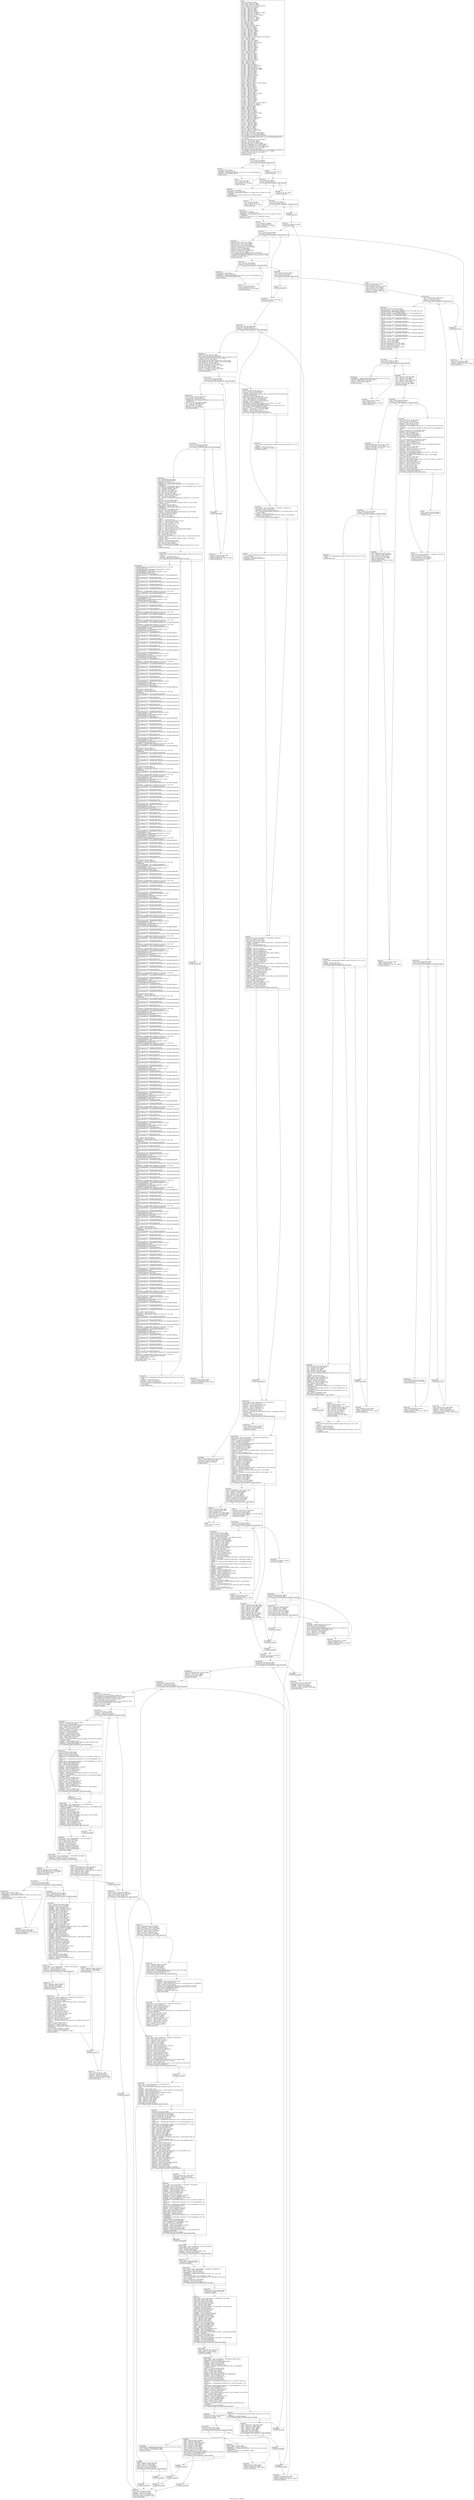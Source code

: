 digraph "CFG for 'func_15' function" {
	label="CFG for 'func_15' function";

	Node0xbb58140 [shape=record,label="{entry:\l  %retval = alloca i16, align 2\l  %p_16.addr = alloca i32, align 4\l  %p_17.addr = alloca i16, align 2\l  %l_19 = alloca [2 x [7 x [10 x i8]]], align 16\l  %l_22 = alloca [3 x i32], align 4\l  %l_1848 = alloca i32, align 4\l  %l_1914 = alloca i32, align 4\l  %l_1920 = alloca i64, align 8\l  %l_1931 = alloca i64**, align 8\l  %l_1939 = alloca [1 x %union.U0**], align 8\l  %l_1984 = alloca i32****, align 8\l  %l_1983 = alloca [8 x i32*****], align 16\l  %l_1987 = alloca i32, align 4\l  %l_1990 = alloca i32*****, align 8\l  %l_2119 = alloca i16****, align 8\l  %l_2131 = alloca [4 x i8], align 1\l  %l_2164 = alloca i32*, align 8\l  %i = alloca i32, align 4\l  %j = alloca i32, align 4\l  %k = alloca i32, align 4\l  %l_20 = alloca [6 x i32*], align 16\l  %l_27 = alloca i32*, align 8\l  %l_26 = alloca i32**, align 8\l  %l_1852 = alloca i16, align 2\l  %l_1873 = alloca i32*, align 8\l  %l_1879 = alloca i64**, align 8\l  %l_1895 = alloca i32, align 4\l  %l_1899 = alloca i8*, align 8\l  %l_1898 = alloca i8**, align 8\l  %l_1915 = alloca i32, align 4\l  %l_1936 = alloca [10 x [4 x %union.U0***]], align 16\l  %i20 = alloca i32, align 4\l  %j21 = alloca i32, align 4\l  %l_1832 = alloca i16**, align 8\l  %l_1847 = alloca i8**, align 8\l  %l_1846 = alloca [9 x i8***], align 16\l  %l_1849 = alloca i32, align 4\l  %l_1864 = alloca i32, align 4\l  %l_1872 = alloca i32, align 4\l  %l_1900 = alloca i64**, align 8\l  %l_1924 = alloca i32, align 4\l  %l_1925 = alloca i32, align 4\l  %l_1940 = alloca i32, align 4\l  %i42 = alloca i32, align 4\l  %l_31 = alloca i32**, align 8\l  %l_1845 = alloca i16, align 2\l  %l_1851 = alloca i32, align 4\l  %l_1917 = alloca i32, align 4\l  %l_1921 = alloca i32*, align 8\l  %l_1922 = alloca i32, align 4\l  %l_1916 = alloca i32**, align 8\l  %i63 = alloca i32, align 4\l  %j64 = alloca i32, align 4\l  %k65 = alloca i32, align 4\l  %l_1951 = alloca i64, align 8\l  %l_1954 = alloca [4 x i16*], align 16\l  %l_1955 = alloca i64, align 8\l  %l_1981 = alloca %union.U0*, align 8\l  %l_1980 = alloca %union.U0**, align 8\l  %l_1991 = alloca i8*, align 8\l  %l_1992 = alloca i8*, align 8\l  %l_2018 = alloca i32, align 4\l  %l_2029 = alloca i8, align 1\l  %l_2051 = alloca i64**, align 8\l  %l_2163 = alloca i32, align 4\l  %i142 = alloca i32, align 4\l  %l_1949 = alloca i16, align 2\l  %i147 = alloca i32, align 4\l  %i154 = alloca i32, align 4\l  %j155 = alloca i32, align 4\l  %l_1950 = alloca [3 x [9 x [7 x i32*]]], align 16\l  %i450 = alloca i32, align 4\l  %j451 = alloca i32, align 4\l  %k452 = alloca i32, align 4\l  %l_2047 = alloca i32, align 4\l  %l_1993 = alloca i8, align 1\l  %l_2020 = alloca i64**, align 8\l  %l_2042 = alloca i32, align 4\l  %l_2049 = alloca i8, align 1\l  %l_2058 = alloca %union.U0*, align 8\l  %l_2017 = alloca i8, align 1\l  %l_2019 = alloca i32, align 4\l  %i584 = alloca i32, align 4\l  %l_2109 = alloca i32, align 4\l  %l_2111 = alloca i32, align 4\l  %l_2132 = alloca i32, align 4\l  %l_2083 = alloca i8, align 1\l  %l_2088 = alloca [5 x [9 x [1 x i16]]], align 16\l  %l_2118 = alloca i16*****, align 8\l  %l_2126 = alloca [9 x i32], align 16\l  %l_2141 = alloca i8, align 1\l  %i608 = alloca i32, align 4\l  %j609 = alloca i32, align 4\l  %k610 = alloca i32, align 4\l  %l_2078 = alloca i32, align 4\l  %l_2095 = alloca i32, align 4\l  %l_2112 = alloca %union.U0*, align 8\l  %i616 = alloca i32, align 4\l  %l_2101 = alloca i32*, align 8\l  %l_2106 = alloca i32, align 4\l  %l_2108 = alloca [3 x i64*], align 16\l  %l_2110 = alloca i16*, align 8\l  %i674 = alloca i32, align 4\l  %i737 = alloca i32, align 4\l  %l_2142 = alloca i8, align 1\l  %l_2155 = alloca i64*, align 8\l  %l_2156 = alloca i8*, align 8\l  %l_2157 = alloca i32, align 4\l  %i811 = alloca i32, align 4\l  %j812 = alloca i32, align 4\l  %l_2159 = alloca i32*, align 8\l  %l_2158 = alloca [1 x i32**], align 8\l  %i931 = alloca i32, align 4\l  store i32 %p_16, i32* %p_16.addr, align 4\l  store i16 %p_17, i16* %p_17.addr, align 2\l  %0 = bitcast [2 x [7 x [10 x i8]]]* %l_19 to i8*\l  call void @llvm.memcpy.p0i8.p0i8.i64(i8* %0, i8* getelementptr inbounds ([2\l... x [7 x [10 x i8]]]* @func_15.l_19, i32 0, i32 0, i32 0, i32 0), i64 140, i32\l... 16, i1 false)\l  store i32 1535210092, i32* %l_1848, align 4\l  store i32 1, i32* %l_1914, align 4\l  store i64 1, i64* %l_1920, align 8\l  store i64** null, i64*** %l_1931, align 8\l  store i32**** @g_893, i32***** %l_1984, align 8\l  store i32 1372940997, i32* %l_1987, align 4\l  store i32***** @g_1989, i32****** %l_1990, align 8\l  store i16**** null, i16***** %l_2119, align 8\l  %1 = bitcast [4 x i8]* %l_2131 to i8*\l  call void @llvm.memcpy.p0i8.p0i8.i64(i8* %1, i8* getelementptr inbounds ([4\l... x i8]* @func_15.l_2131, i32 0, i32 0), i64 4, i32 1, i1 false)\l  store i32* @g_2100, i32** %l_2164, align 8\l  store i32 0, i32* %i, align 4\l  br label %for.cond\l}"];
	Node0xbb58140 -> Node0xbb58170;
	Node0xbb58170 [shape=record,label="{for.cond:                                         \l  %2 = load i32* %i, align 4\l  %cmp = icmp slt i32 %2, 3\l  br i1 %cmp, label %for.body, label %for.end\l|{<s0>T|<s1>F}}"];
	Node0xbb58170:s0 -> Node0xbb581a0;
	Node0xbb58170:s1 -> Node0xbb58200;
	Node0xbb581a0 [shape=record,label="{for.body:                                         \l  %3 = load i32* %i, align 4\l  %idxprom = sext i32 %3 to i64\l  %arrayidx = getelementptr inbounds [3 x i32]* %l_22, i32 0, i64 %idxprom\l  store i32 1, i32* %arrayidx, align 4\l  br label %for.inc\l}"];
	Node0xbb581a0 -> Node0xbb581d0;
	Node0xbb581d0 [shape=record,label="{for.inc:                                          \l  %4 = load i32* %i, align 4\l  %inc = add nsw i32 %4, 1\l  store i32 %inc, i32* %i, align 4\l  br label %for.cond\l}"];
	Node0xbb581d0 -> Node0xbb58170;
	Node0xbb58200 [shape=record,label="{for.end:                                          \l  store i32 0, i32* %i, align 4\l  br label %for.cond1\l}"];
	Node0xbb58200 -> Node0xbb58230;
	Node0xbb58230 [shape=record,label="{for.cond1:                                        \l  %5 = load i32* %i, align 4\l  %cmp2 = icmp slt i32 %5, 1\l  br i1 %cmp2, label %for.body3, label %for.end8\l|{<s0>T|<s1>F}}"];
	Node0xbb58230:s0 -> Node0xbb58260;
	Node0xbb58230:s1 -> Node0xbb582c0;
	Node0xbb58260 [shape=record,label="{for.body3:                                        \l  %6 = load i32* %i, align 4\l  %idxprom4 = sext i32 %6 to i64\l  %arrayidx5 = getelementptr inbounds [1 x %union.U0**]* %l_1939, i32 0, i64\l... %idxprom4\l  store %union.U0** @g_288, %union.U0*** %arrayidx5, align 8\l  br label %for.inc6\l}"];
	Node0xbb58260 -> Node0xbb58290;
	Node0xbb58290 [shape=record,label="{for.inc6:                                         \l  %7 = load i32* %i, align 4\l  %inc7 = add nsw i32 %7, 1\l  store i32 %inc7, i32* %i, align 4\l  br label %for.cond1\l}"];
	Node0xbb58290 -> Node0xbb58230;
	Node0xbb582c0 [shape=record,label="{for.end8:                                         \l  store i32 0, i32* %i, align 4\l  br label %for.cond9\l}"];
	Node0xbb582c0 -> Node0xbb582f0;
	Node0xbb582f0 [shape=record,label="{for.cond9:                                        \l  %8 = load i32* %i, align 4\l  %cmp10 = icmp slt i32 %8, 8\l  br i1 %cmp10, label %for.body11, label %for.end16\l|{<s0>T|<s1>F}}"];
	Node0xbb582f0:s0 -> Node0xbb58320;
	Node0xbb582f0:s1 -> Node0xbb58380;
	Node0xbb58320 [shape=record,label="{for.body11:                                       \l  %9 = load i32* %i, align 4\l  %idxprom12 = sext i32 %9 to i64\l  %arrayidx13 = getelementptr inbounds [8 x i32*****]* %l_1983, i32 0, i64\l... %idxprom12\l  store i32***** %l_1984, i32****** %arrayidx13, align 8\l  br label %for.inc14\l}"];
	Node0xbb58320 -> Node0xbb58350;
	Node0xbb58350 [shape=record,label="{for.inc14:                                        \l  %10 = load i32* %i, align 4\l  %inc15 = add nsw i32 %10, 1\l  store i32 %inc15, i32* %i, align 4\l  br label %for.cond9\l}"];
	Node0xbb58350 -> Node0xbb582f0;
	Node0xbb58380 [shape=record,label="{for.end16:                                        \l  br label %lbl_2162\l}"];
	Node0xbb58380 -> Node0xbb583b0;
	Node0xbb583b0 [shape=record,label="{lbl_2162:                                         \l  store i32 0, i32* @g_14, align 4\l  br label %for.cond17\l}"];
	Node0xbb583b0 -> Node0xbb583e0;
	Node0xbb583e0 [shape=record,label="{for.cond17:                                       \l  %11 = load i32* @g_14, align 4\l  %cmp18 = icmp sle i32 %11, 1\l  br i1 %cmp18, label %for.body19, label %for.end136\l|{<s0>T|<s1>F}}"];
	Node0xbb583e0:s0 -> Node0xbb58410;
	Node0xbb583e0:s1 -> Node0xbb58ad0;
	Node0xbb58410 [shape=record,label="{for.body19:                                       \l  store i32* @g_28, i32** %l_27, align 8\l  store i32** %l_27, i32*** %l_26, align 8\l  store i16 12185, i16* %l_1852, align 2\l  store i32* @g_21, i32** %l_1873, align 8\l  store i64** @g_648, i64*** %l_1879, align 8\l  store i32 -1, i32* %l_1895, align 4\l  store i8* null, i8** %l_1899, align 8\l  store i8** %l_1899, i8*** %l_1898, align 8\l  store i32 1, i32* %l_1915, align 4\l  %12 = bitcast [10 x [4 x %union.U0***]]* %l_1936 to i8*\l  call void @llvm.memcpy.p0i8.p0i8.i64(i8* %12, i8* bitcast ([10 x [4 x\l... %union.U0***]]* @func_15.l_1936 to i8*), i64 320, i32 16, i1 false)\l  store i32 0, i32* %i20, align 4\l  br label %for.cond22\l}"];
	Node0xbb58410 -> Node0xbb58440;
	Node0xbb58440 [shape=record,label="{for.cond22:                                       \l  %13 = load i32* %i20, align 4\l  %cmp23 = icmp slt i32 %13, 6\l  br i1 %cmp23, label %for.body24, label %for.end29\l|{<s0>T|<s1>F}}"];
	Node0xbb58440:s0 -> Node0xbb58470;
	Node0xbb58440:s1 -> Node0xbb584d0;
	Node0xbb58470 [shape=record,label="{for.body24:                                       \l  %14 = load i32* %i20, align 4\l  %idxprom25 = sext i32 %14 to i64\l  %arrayidx26 = getelementptr inbounds [6 x i32*]* %l_20, i32 0, i64 %idxprom25\l  store i32* @g_21, i32** %arrayidx26, align 8\l  br label %for.inc27\l}"];
	Node0xbb58470 -> Node0xbb584a0;
	Node0xbb584a0 [shape=record,label="{for.inc27:                                        \l  %15 = load i32* %i20, align 4\l  %inc28 = add nsw i32 %15, 1\l  store i32 %inc28, i32* %i20, align 4\l  br label %for.cond22\l}"];
	Node0xbb584a0 -> Node0xbb58440;
	Node0xbb584d0 [shape=record,label="{for.end29:                                        \l  %16 = load i32** @g_13, align 8\l  %17 = load i32* %16, align 4\l  %tobool = icmp ne i32 %17, 0\l  br i1 %tobool, label %if.then, label %if.end\l|{<s0>T|<s1>F}}"];
	Node0xbb584d0:s0 -> Node0xbb58500;
	Node0xbb584d0:s1 -> Node0xbb58530;
	Node0xbb58500 [shape=record,label="{if.then:                                          \l  br label %for.end136\l}"];
	Node0xbb58500 -> Node0xbb58ad0;
	Node0xbb58530 [shape=record,label="{if.end:                                           \l  %18 = load i32* @g_23, align 4\l  %inc30 = add i32 %18, 1\l  store i32 %inc30, i32* @g_23, align 4\l  %19 = load i32*** %l_26, align 8\l  store i32* null, i32** %19, align 8\l  store i32 0, i32* @g_21, align 4\l  store i16 0, i16* %p_17.addr, align 2\l  br label %for.cond31\l}"];
	Node0xbb58530 -> Node0xbb58560;
	Node0xbb58560 [shape=record,label="{for.cond31:                                       \l  %20 = load i16* %p_17.addr, align 2\l  %conv = zext i16 %20 to i32\l  %cmp32 = icmp sle i32 %conv, 1\l  br i1 %cmp32, label %for.body34, label %for.end133\l|{<s0>T|<s1>F}}"];
	Node0xbb58560:s0 -> Node0xbb58590;
	Node0xbb58560:s1 -> Node0xbb58a70;
	Node0xbb58590 [shape=record,label="{for.body34:                                       \l  store i16** null, i16*** %l_1832, align 8\l  store i8** @g_1247, i8*** %l_1847, align 8\l  %arrayinit.begin = getelementptr inbounds [9 x i8***]* %l_1846, i64 0, i64 0\l  store i8*** %l_1847, i8**** %arrayinit.begin\l  %arrayinit.element = getelementptr inbounds i8**** %arrayinit.begin, i64 1\l  store i8*** %l_1847, i8**** %arrayinit.element\l  %arrayinit.element35 = getelementptr inbounds i8**** %arrayinit.element, i64\l... 1\l  store i8*** %l_1847, i8**** %arrayinit.element35\l  %arrayinit.element36 = getelementptr inbounds i8**** %arrayinit.element35,\l... i64 1\l  store i8*** %l_1847, i8**** %arrayinit.element36\l  %arrayinit.element37 = getelementptr inbounds i8**** %arrayinit.element36,\l... i64 1\l  store i8*** %l_1847, i8**** %arrayinit.element37\l  %arrayinit.element38 = getelementptr inbounds i8**** %arrayinit.element37,\l... i64 1\l  store i8*** %l_1847, i8**** %arrayinit.element38\l  %arrayinit.element39 = getelementptr inbounds i8**** %arrayinit.element38,\l... i64 1\l  store i8*** %l_1847, i8**** %arrayinit.element39\l  %arrayinit.element40 = getelementptr inbounds i8**** %arrayinit.element39,\l... i64 1\l  store i8*** %l_1847, i8**** %arrayinit.element40\l  %arrayinit.element41 = getelementptr inbounds i8**** %arrayinit.element40,\l... i64 1\l  store i8*** %l_1847, i8**** %arrayinit.element41\l  store i32 -1, i32* %l_1849, align 4\l  store i32 1, i32* %l_1864, align 4\l  store i32 0, i32* %l_1872, align 4\l  store i64** @g_648, i64*** %l_1900, align 8\l  store i32 1211416060, i32* %l_1924, align 4\l  store i32 4, i32* %l_1925, align 4\l  store i32 794893775, i32* %l_1940, align 4\l  store i32 0, i32* @g_23, align 4\l  br label %for.cond43\l}"];
	Node0xbb58590 -> Node0xbb585c0;
	Node0xbb585c0 [shape=record,label="{for.cond43:                                       \l  %21 = load i32* @g_23, align 4\l  %cmp44 = icmp ule i32 %21, 1\l  br i1 %cmp44, label %for.body46, label %for.end49\l|{<s0>T|<s1>F}}"];
	Node0xbb585c0:s0 -> Node0xbb585f0;
	Node0xbb585c0:s1 -> Node0xbb58650;
	Node0xbb585f0 [shape=record,label="{for.body46:                                       \l  %arrayidx47 = getelementptr inbounds [6 x i32*]* %l_20, i32 0, i64 1\l  store i32** %arrayidx47, i32*** %l_31, align 8\l  store i16 -16884, i16* %l_1845, align 2\l  store i32 -2, i32* %l_1851, align 4\l  br label %for.inc48\l}"];
	Node0xbb585f0 -> Node0xbb58620;
	Node0xbb58620 [shape=record,label="{for.inc48:                                        \l  %22 = load i32* @g_23, align 4\l  %add = add i32 %22, 1\l  store i32 %add, i32* @g_23, align 4\l  br label %for.cond43\l}"];
	Node0xbb58620 -> Node0xbb585c0;
	Node0xbb58650 [shape=record,label="{for.end49:                                        \l  %23 = load i32**** @g_893, align 8\l  %24 = load i32*** %23, align 8\l  %25 = load i32** %24, align 8\l  %26 = load i32**** @g_1446, align 8\l  %27 = load i32*** %26, align 8\l  store i32* %25, i32** %27, align 8\l  store i32 0, i32* @g_1645, align 4\l  br label %for.cond50\l}"];
	Node0xbb58650 -> Node0xbb58680;
	Node0xbb58680 [shape=record,label="{for.cond50:                                       \l  %28 = load i32* @g_1645, align 4\l  %cmp51 = icmp ule i32 %28, 1\l  br i1 %cmp51, label %for.body53, label %for.end92\l|{<s0>T|<s1>F}}"];
	Node0xbb58680:s0 -> Node0xbb586b0;
	Node0xbb58680:s1 -> Node0xbb588f0;
	Node0xbb586b0 [shape=record,label="{for.body53:                                       \l  store i32 -694524247, i32* %l_1917, align 4\l  store i32* null, i32** %l_1921, align 8\l  store i32 -2054189077, i32* %l_1922, align 4\l  store i32 0, i32* %l_1872, align 4\l  br label %for.cond54\l}"];
	Node0xbb586b0 -> Node0xbb586e0;
	Node0xbb586e0 [shape=record,label="{for.cond54:                                       \l  %29 = load i32* %l_1872, align 4\l  %cmp55 = icmp sle i32 %29, 1\l  br i1 %cmp55, label %for.body57, label %for.end88\l|{<s0>T|<s1>F}}"];
	Node0xbb586e0:s0 -> Node0xbb58710;
	Node0xbb586e0:s1 -> Node0xbb58890;
	Node0xbb58710 [shape=record,label="{for.body57:                                       \l  store i8 1, i8* getelementptr inbounds (%union.U0* @g_1322, i32 0, i32 0),\l... align 1\l  br label %for.cond58\l}"];
	Node0xbb58710 -> Node0xbb58740;
	Node0xbb58740 [shape=record,label="{for.cond58:                                       \l  %30 = load i8* getelementptr inbounds (%union.U0* @g_1322, i32 0, i32 0),\l... align 1\l  %conv59 = sext i8 %30 to i32\l  %cmp60 = icmp sge i32 %conv59, 0\l  br i1 %cmp60, label %for.body62, label %for.end85\l|{<s0>T|<s1>F}}"];
	Node0xbb58740:s0 -> Node0xbb58770;
	Node0xbb58740:s1 -> Node0xbb58830;
	Node0xbb58770 [shape=record,label="{for.body62:                                       \l  store i32** null, i32*** %l_1916, align 8\l  %31 = load i32**** @g_893, align 8\l  %32 = load i32*** %31, align 8\l  %33 = load i32** %32, align 8\l  %34 = load i32*** @g_1447, align 8\l  store i32* %33, i32** %34, align 8\l  %35 = load i8* getelementptr inbounds (%union.U0* @g_1322, i32 0, i32 0),\l... align 1\l  %conv66 = sext i8 %35 to i32\l  %add67 = add nsw i32 %conv66, 5\l  %idxprom68 = sext i32 %add67 to i64\l  %36 = load i16* %p_17.addr, align 2\l  %conv69 = zext i16 %36 to i32\l  %add70 = add nsw i32 %conv69, 2\l  %idxprom71 = sext i32 %add70 to i64\l  %37 = load i32* @g_14, align 4\l  %idxprom72 = sext i32 %37 to i64\l  %arrayidx73 = getelementptr inbounds [2 x [7 x [10 x i8]]]* %l_19, i32 0,\l... i64 %idxprom72\l  %arrayidx74 = getelementptr inbounds [7 x [10 x i8]]* %arrayidx73, i32 0,\l... i64 %idxprom71\l  %arrayidx75 = getelementptr inbounds [10 x i8]* %arrayidx74, i32 0, i64\l... %idxprom68\l  %38 = load i8* %arrayidx75, align 1\l  %tobool76 = icmp ne i8 %38, 0\l  br i1 %tobool76, label %if.then77, label %if.end78\l|{<s0>T|<s1>F}}"];
	Node0xbb58770:s0 -> Node0xbb587a0;
	Node0xbb58770:s1 -> Node0xbb587d0;
	Node0xbb587a0 [shape=record,label="{if.then77:                                        \l  br label %for.inc82\l}"];
	Node0xbb587a0 -> Node0xbb58800;
	Node0xbb587d0 [shape=record,label="{if.end78:                                         \l  %39 = load i32* %l_1917, align 4\l  %inc79 = add i32 %39, 1\l  store i32 %inc79, i32* %l_1917, align 4\l  %40 = load i64* %l_1920, align 8\l  %41 = load i32** %l_1873, align 8\l  %42 = load i32* %41, align 4\l  %conv80 = sext i32 %42 to i64\l  %or = or i64 %conv80, %40\l  %conv81 = trunc i64 %or to i32\l  store i32 %conv81, i32* %41, align 4\l  br label %for.inc82\l}"];
	Node0xbb587d0 -> Node0xbb58800;
	Node0xbb58800 [shape=record,label="{for.inc82:                                        \l  %43 = load i8* getelementptr inbounds (%union.U0* @g_1322, i32 0, i32 0),\l... align 1\l  %conv83 = sext i8 %43 to i32\l  %sub = sub nsw i32 %conv83, 1\l  %conv84 = trunc i32 %sub to i8\l  store i8 %conv84, i8* getelementptr inbounds (%union.U0* @g_1322, i32 0, i32\l... 0), align 1\l  br label %for.cond58\l}"];
	Node0xbb58800 -> Node0xbb58740;
	Node0xbb58830 [shape=record,label="{for.end85:                                        \l  br label %for.inc86\l}"];
	Node0xbb58830 -> Node0xbb58860;
	Node0xbb58860 [shape=record,label="{for.inc86:                                        \l  %44 = load i32* %l_1872, align 4\l  %add87 = add nsw i32 %44, 1\l  store i32 %add87, i32* %l_1872, align 4\l  br label %for.cond54\l}"];
	Node0xbb58860 -> Node0xbb586e0;
	Node0xbb58890 [shape=record,label="{for.end88:                                        \l  %45 = load i32** %l_1921, align 8\l  %46 = load i32**** @g_1446, align 8\l  %47 = load i32*** %46, align 8\l  store i32* %45, i32** %47, align 8\l  %48 = load i64* @g_1926, align 8\l  %inc89 = add i64 %48, 1\l  store i64 %inc89, i64* @g_1926, align 8\l  br label %for.inc90\l}"];
	Node0xbb58890 -> Node0xbb588c0;
	Node0xbb588c0 [shape=record,label="{for.inc90:                                        \l  %49 = load i32* @g_1645, align 4\l  %add91 = add i32 %49, 1\l  store i32 %add91, i32* @g_1645, align 4\l  br label %for.cond50\l}"];
	Node0xbb588c0 -> Node0xbb58680;
	Node0xbb588f0 [shape=record,label="{for.end92:                                        \l  %50 = load i32* %p_16.addr, align 4\l  %conv93 = sext i32 %50 to i64\l  %51 = load i64*** %l_1931, align 8\l  %cmp94 = icmp ne i64** %51, null\l  %conv95 = zext i1 %cmp94 to i32\l  %arrayidx96 = getelementptr inbounds [10 x [4 x %union.U0***]]* %l_1936, i32\l... 0, i64 7\l  %arrayidx97 = getelementptr inbounds [4 x %union.U0***]* %arrayidx96, i32 0,\l... i64 1\l  %52 = load %union.U0**** %arrayidx97, align 8\l  %cmp98 = icmp eq %union.U0*** null, %52\l  %conv99 = zext i1 %cmp98 to i32\l  %53 = load i32* %p_16.addr, align 4\l  %cmp100 = icmp ne i32 %conv99, %53\l  %conv101 = zext i1 %cmp100 to i32\l  %arrayidx102 = getelementptr inbounds [1 x %union.U0**]* %l_1939, i32 0, i64\l... 0\l  %54 = load %union.U0*** %arrayidx102, align 8\l  %cmp103 = icmp eq %union.U0** null, %54\l  %conv104 = zext i1 %cmp103 to i32\l  %conv105 = trunc i32 %conv104 to i16\l  %call = call signext i16 @safe_add_func_int16_t_s_s(i16 signext %conv105,\l... i16 signext -6593)\l  %55 = load i16* %p_17.addr, align 2\l  %conv106 = zext i16 %55 to i32\l  %cmp107 = icmp eq i32 %conv101, %conv106\l  %conv108 = zext i1 %cmp107 to i32\l  %conv109 = trunc i32 %conv108 to i16\l  %arrayidx110 = getelementptr inbounds [3 x i32]* %l_22, i32 0, i64 0\l  %56 = load i32* %arrayidx110, align 4\l  %call111 = call signext i16 @safe_lshift_func_int16_t_s_s(i16 signext\l... %conv109, i32 %56)\l  %57 = load i16* %p_17.addr, align 2\l  %conv112 = zext i16 %57 to i32\l  %call113 = call i32 @safe_div_func_int32_t_s_s(i32 431171462, i32 %conv112)\l  %58 = load i32* %l_1940, align 4\l  %cmp114 = icmp eq i32 %call113, %58\l  %conv115 = zext i1 %cmp114 to i32\l  %conv116 = sext i32 %conv115 to i64\l  %xor = xor i64 %conv116, 36517\l  %or117 = or i64 %conv93, %xor\l  %59 = load i32* %l_1924, align 4\l  %conv118 = sext i32 %59 to i64\l  %call119 = call i64 @safe_mod_func_int64_t_s_s(i64 %or117, i64 %conv118)\l  %tobool120 = icmp ne i64 %call119, 0\l  br i1 %tobool120, label %lor.end, label %lor.rhs\l|{<s0>T|<s1>F}}"];
	Node0xbb588f0:s0 -> Node0xbb58950;
	Node0xbb588f0:s1 -> Node0xbb58920;
	Node0xbb58920 [shape=record,label="{lor.rhs:                                          \l  %60 = load i64* %l_1920, align 8\l  %tobool121 = icmp ne i64 %60, 0\l  br label %lor.end\l}"];
	Node0xbb58920 -> Node0xbb58950;
	Node0xbb58950 [shape=record,label="{lor.end:                                          \l  %61 = phi i1 [ true, %for.end92 ], [ %tobool121, %lor.rhs ]\l  %lor.ext = zext i1 %61 to i32\l  %62 = load i32** %l_1873, align 8\l  store i32 %lor.ext, i32* %62, align 4\l  store i32 0, i32* @g_1164, align 4\l  br label %for.cond122\l}"];
	Node0xbb58950 -> Node0xbb58980;
	Node0xbb58980 [shape=record,label="{for.cond122:                                      \l  %63 = load i32* @g_1164, align 4\l  %cmp123 = icmp ule i32 %63, 1\l  br i1 %cmp123, label %for.body125, label %for.end128\l|{<s0>T|<s1>F}}"];
	Node0xbb58980:s0 -> Node0xbb589b0;
	Node0xbb58980:s1 -> Node0xbb58a10;
	Node0xbb589b0 [shape=record,label="{for.body125:                                      \l  %64 = load i32*** @g_1447, align 8\l  store i32* %l_1940, i32** %64, align 8\l  br label %for.inc126\l}"];
	Node0xbb589b0 -> Node0xbb589e0;
	Node0xbb589e0 [shape=record,label="{for.inc126:                                       \l  %65 = load i32* @g_1164, align 4\l  %add127 = add i32 %65, 1\l  store i32 %add127, i32* @g_1164, align 4\l  br label %for.cond122\l}"];
	Node0xbb589e0 -> Node0xbb58980;
	Node0xbb58a10 [shape=record,label="{for.end128:                                       \l  br label %for.inc129\l}"];
	Node0xbb58a10 -> Node0xbb58a40;
	Node0xbb58a40 [shape=record,label="{for.inc129:                                       \l  %66 = load i16* %p_17.addr, align 2\l  %conv130 = zext i16 %66 to i32\l  %add131 = add nsw i32 %conv130, 1\l  %conv132 = trunc i32 %add131 to i16\l  store i16 %conv132, i16* %p_17.addr, align 2\l  br label %for.cond31\l}"];
	Node0xbb58a40 -> Node0xbb58560;
	Node0xbb58a70 [shape=record,label="{for.end133:                                       \l  br label %for.inc134\l}"];
	Node0xbb58a70 -> Node0xbb58aa0;
	Node0xbb58aa0 [shape=record,label="{for.inc134:                                       \l  %67 = load i32* @g_14, align 4\l  %add135 = add nsw i32 %67, 1\l  store i32 %add135, i32* @g_14, align 4\l  br label %for.cond17\l}"];
	Node0xbb58aa0 -> Node0xbb583e0;
	Node0xbb58ad0 [shape=record,label="{for.end136:                                       \l  store i16 2, i16* %p_17.addr, align 2\l  br label %for.cond137\l}"];
	Node0xbb58ad0 -> Node0xbb58b00;
	Node0xbb58b00 [shape=record,label="{for.cond137:                                      \l  %68 = load i16* %p_17.addr, align 2\l  %conv138 = zext i16 %68 to i32\l  %cmp139 = icmp sle i32 %conv138, 6\l  br i1 %cmp139, label %for.body141, label %for.end968\l|{<s0>T|<s1>F}}"];
	Node0xbb58b00:s0 -> Node0xbb58b30;
	Node0xbb58b00:s1 -> Node0xbb59ee0;
	Node0xbb58b30 [shape=record,label="{for.body141:                                      \l  store i64 -10, i64* %l_1951, align 8\l  %69 = bitcast [4 x i16*]* %l_1954 to i8*\l  call void @llvm.memcpy.p0i8.p0i8.i64(i8* %69, i8* bitcast ([4 x i16*]*\l... @func_15.l_1954 to i8*), i64 32, i32 16, i1 false)\l  store i64 0, i64* %l_1955, align 8\l  store %union.U0* @g_1982, %union.U0** %l_1981, align 8\l  store %union.U0** %l_1981, %union.U0*** %l_1980, align 8\l  store i8* null, i8** %l_1991, align 8\l  store i8* @g_102, i8** %l_1992, align 8\l  store i32 -1265696912, i32* %l_2018, align 4\l  store i8 -61, i8* %l_2029, align 1\l  store i64** null, i64*** %l_2051, align 8\l  store i32 -1733795412, i32* %l_2163, align 4\l  store i32 0, i32* @g_198, align 4\l  br label %for.cond143\l}"];
	Node0xbb58b30 -> Node0xbb58b60;
	Node0xbb58b60 [shape=record,label="{for.cond143:                                      \l  %70 = load i32* @g_198, align 4\l  %cmp144 = icmp ule i32 %70, 2\l  br i1 %cmp144, label %for.body146, label %for.end463\l|{<s0>T|<s1>F}}"];
	Node0xbb58b60:s0 -> Node0xbb58b90;
	Node0xbb58b60:s1 -> Node0xbb58d70;
	Node0xbb58b90 [shape=record,label="{for.body146:                                      \l  store i16 -5143, i16* %l_1949, align 2\l  %71 = load i32* @g_198, align 4\l  %idxprom148 = zext i32 %71 to i64\l  %arrayidx149 = getelementptr inbounds [3 x i32]* %l_22, i32 0, i64\l... %idxprom148\l  store i32 -1, i32* %arrayidx149, align 4\l  %72 = load i32*** @g_894, align 8\l  %73 = load i32** %72, align 8\l  store i32 0, i32* %73, align 4\l  store i64 6, i64* @g_459, align 8\l  br label %for.cond150\l}"];
	Node0xbb58b90 -> Node0xbb58bc0;
	Node0xbb58bc0 [shape=record,label="{for.cond150:                                      \l  %74 = load i64* @g_459, align 8\l  %cmp151 = icmp sge i64 %74, 2\l  br i1 %cmp151, label %for.body153, label %for.end460\l|{<s0>T|<s1>F}}"];
	Node0xbb58bc0:s0 -> Node0xbb58bf0;
	Node0xbb58bc0:s1 -> Node0xbb58d10;
	Node0xbb58bf0 [shape=record,label="{for.body153:                                      \l  %75 = load i64* @g_459, align 8\l  %76 = load i32* @g_198, align 4\l  %add156 = add i32 %76, 7\l  %idxprom157 = zext i32 %add156 to i64\l  %arrayidx158 = getelementptr inbounds [10 x [7 x i32]]* @g_66, i32 0, i64\l... %idxprom157\l  %arrayidx159 = getelementptr inbounds [7 x i32]* %arrayidx158, i32 0, i64 %75\l  %77 = load i32* %arrayidx159, align 4\l  %78 = load i64*** @g_647, align 8\l  %79 = load i64** %78, align 8\l  %80 = load i16* %p_17.addr, align 2\l  %conv160 = zext i16 %80 to i32\l  %81 = load i32* @g_1645, align 4\l  %cmp161 = icmp ule i32 %conv160, %81\l  %conv162 = zext i1 %cmp161 to i32\l  %82 = load i16* %l_1949, align 2\l  %83 = load i64* getelementptr inbounds ([9 x i64]* @g_1371, i32 0, i64 6),\l... align 8\l  %84 = load i32* %p_16.addr, align 4\l  %conv163 = trunc i32 %84 to i16\l  %call164 = call zeroext i16 @safe_rshift_func_uint16_t_u_u(i16 zeroext\l... %conv163, i32 2)\l  %85 = load i32* @g_198, align 4\l  %idxprom165 = zext i32 %85 to i64\l  %arrayidx166 = getelementptr inbounds [3 x i32]* %l_22, i32 0, i64\l... %idxprom165\l  %86 = load i32* %arrayidx166, align 4\l  %conv167 = trunc i32 %86 to i16\l  %call168 = call zeroext i16 @safe_mul_func_uint16_t_u_u(i16 zeroext\l... %call164, i16 zeroext %conv167)\l  %87 = load i8** @g_1247, align 8\l  %88 = load i8* %87, align 1\l  %conv169 = sext i8 %88 to i32\l  %89 = load i8* getelementptr inbounds ([10 x i8]* @g_1634, i32 0, i64 6),\l... align 1\l  %conv170 = sext i8 %89 to i32\l  %cmp171 = icmp sgt i32 %conv169, %conv170\l  %conv172 = zext i1 %cmp171 to i32\l  %conv173 = sext i32 %conv172 to i64\l  %and = and i64 %conv173, 148\l  %cmp174 = icmp ne i64* %79, null\l  %conv175 = zext i1 %cmp174 to i32\l  %conv176 = sext i32 %conv175 to i64\l  %cmp177 = icmp ne i64 %conv176, -2660918289215836553\l  %conv178 = zext i1 %cmp177 to i32\l  %90 = load i16* @g_149, align 2\l  %conv179 = trunc i16 %90 to i8\l  %91 = load i8** @g_1247, align 8\l  %92 = load i8* %91, align 1\l  %call180 = call zeroext i8 @safe_sub_func_uint8_t_u_u(i8 zeroext %conv179,\l... i8 zeroext %92)\l  %call181 = call zeroext i8 @safe_rshift_func_uint8_t_u_s(i8 zeroext\l... %call180, i32 6)\l  %conv182 = zext i8 %call181 to i64\l  %conv183 = trunc i64 %conv182 to i32\l  %93 = load i32** @g_13, align 8\l  store i32 %conv183, i32* %93, align 4\l  store i8 5, i8* getelementptr inbounds (%union.U0* @g_1322, i32 0, i32 0),\l... align 1\l  br label %for.cond184\l}"];
	Node0xbb58bf0 -> Node0xbb58c20;
	Node0xbb58c20 [shape=record,label="{for.cond184:                                      \l  %94 = load i8* getelementptr inbounds (%union.U0* @g_1322, i32 0, i32 0),\l... align 1\l  %conv185 = sext i8 %94 to i32\l  %cmp186 = icmp sge i32 %conv185, 1\l  br i1 %cmp186, label %for.body188, label %for.end457\l|{<s0>T|<s1>F}}"];
	Node0xbb58c20:s0 -> Node0xbb58c50;
	Node0xbb58c20:s1 -> Node0xbb58cb0;
	Node0xbb58c50 [shape=record,label="{for.body188:                                      \l  %arrayinit.begin189 = getelementptr inbounds [3 x [9 x [7 x i32*]]]*\l... %l_1950, i64 0, i64 0\l  %arrayinit.begin190 = getelementptr inbounds [9 x [7 x i32*]]*\l... %arrayinit.begin189, i64 0, i64 0\l  %arrayinit.begin191 = getelementptr inbounds [7 x i32*]*\l... %arrayinit.begin190, i64 0, i64 0\l  store i32* null, i32** %arrayinit.begin191\l  %arrayinit.element192 = getelementptr inbounds i32** %arrayinit.begin191,\l... i64 1\l  store i32* @g_14, i32** %arrayinit.element192\l  %arrayinit.element193 = getelementptr inbounds i32** %arrayinit.element192,\l... i64 1\l  store i32* @g_21, i32** %arrayinit.element193\l  %arrayinit.element194 = getelementptr inbounds i32** %arrayinit.element193,\l... i64 1\l  store i32* @g_131, i32** %arrayinit.element194\l  %arrayinit.element195 = getelementptr inbounds i32** %arrayinit.element194,\l... i64 1\l  store i32* @g_131, i32** %arrayinit.element195\l  %arrayinit.element196 = getelementptr inbounds i32** %arrayinit.element195,\l... i64 1\l  %arrayidx197 = getelementptr inbounds [3 x i32]* %l_22, i32 0, i64 2\l  store i32* %arrayidx197, i32** %arrayinit.element196\l  %arrayinit.element198 = getelementptr inbounds i32** %arrayinit.element196,\l... i64 1\l  store i32* @g_131, i32** %arrayinit.element198\l  %arrayinit.element199 = getelementptr inbounds [7 x i32*]*\l... %arrayinit.begin190, i64 1\l  %arrayinit.begin200 = getelementptr inbounds [7 x i32*]*\l... %arrayinit.element199, i64 0, i64 0\l  store i32* null, i32** %arrayinit.begin200\l  %arrayinit.element201 = getelementptr inbounds i32** %arrayinit.begin200,\l... i64 1\l  store i32* @g_363, i32** %arrayinit.element201\l  %arrayinit.element202 = getelementptr inbounds i32** %arrayinit.element201,\l... i64 1\l  store i32* null, i32** %arrayinit.element202\l  %arrayinit.element203 = getelementptr inbounds i32** %arrayinit.element202,\l... i64 1\l  %arrayidx204 = getelementptr inbounds [3 x i32]* %l_22, i32 0, i64 2\l  store i32* %arrayidx204, i32** %arrayinit.element203\l  %arrayinit.element205 = getelementptr inbounds i32** %arrayinit.element203,\l... i64 1\l  store i32* %l_1914, i32** %arrayinit.element205\l  %arrayinit.element206 = getelementptr inbounds i32** %arrayinit.element205,\l... i64 1\l  %arrayidx207 = getelementptr inbounds [3 x i32]* %l_22, i32 0, i64 2\l  store i32* %arrayidx207, i32** %arrayinit.element206\l  %arrayinit.element208 = getelementptr inbounds i32** %arrayinit.element206,\l... i64 1\l  %arrayidx209 = getelementptr inbounds [3 x i32]* %l_22, i32 0, i64 1\l  store i32* %arrayidx209, i32** %arrayinit.element208\l  %arrayinit.element210 = getelementptr inbounds [7 x i32*]*\l... %arrayinit.element199, i64 1\l  %arrayinit.begin211 = getelementptr inbounds [7 x i32*]*\l... %arrayinit.element210, i64 0, i64 0\l  store i32* @g_131, i32** %arrayinit.begin211\l  %arrayinit.element212 = getelementptr inbounds i32** %arrayinit.begin211,\l... i64 1\l  store i32* null, i32** %arrayinit.element212\l  %arrayinit.element213 = getelementptr inbounds i32** %arrayinit.element212,\l... i64 1\l  store i32* @g_221, i32** %arrayinit.element213\l  %arrayinit.element214 = getelementptr inbounds i32** %arrayinit.element213,\l... i64 1\l  store i32* @g_363, i32** %arrayinit.element214\l  %arrayinit.element215 = getelementptr inbounds i32** %arrayinit.element214,\l... i64 1\l  store i32* null, i32** %arrayinit.element215\l  %arrayinit.element216 = getelementptr inbounds i32** %arrayinit.element215,\l... i64 1\l  store i32* null, i32** %arrayinit.element216\l  %arrayinit.element217 = getelementptr inbounds i32** %arrayinit.element216,\l... i64 1\l  store i32* null, i32** %arrayinit.element217\l  %arrayinit.element218 = getelementptr inbounds [7 x i32*]*\l... %arrayinit.element210, i64 1\l  %arrayinit.begin219 = getelementptr inbounds [7 x i32*]*\l... %arrayinit.element218, i64 0, i64 0\l  store i32* null, i32** %arrayinit.begin219\l  %arrayinit.element220 = getelementptr inbounds i32** %arrayinit.begin219,\l... i64 1\l  %arrayidx221 = getelementptr inbounds [3 x i32]* %l_22, i32 0, i64 2\l  store i32* %arrayidx221, i32** %arrayinit.element220\l  %arrayinit.element222 = getelementptr inbounds i32** %arrayinit.element220,\l... i64 1\l  store i32* @g_221, i32** %arrayinit.element222\l  %arrayinit.element223 = getelementptr inbounds i32** %arrayinit.element222,\l... i64 1\l  store i32* @g_21, i32** %arrayinit.element223\l  %arrayinit.element224 = getelementptr inbounds i32** %arrayinit.element223,\l... i64 1\l  store i32* @g_14, i32** %arrayinit.element224\l  %arrayinit.element225 = getelementptr inbounds i32** %arrayinit.element224,\l... i64 1\l  store i32* null, i32** %arrayinit.element225\l  %arrayinit.element226 = getelementptr inbounds i32** %arrayinit.element225,\l... i64 1\l  store i32* @g_221, i32** %arrayinit.element226\l  %arrayinit.element227 = getelementptr inbounds [7 x i32*]*\l... %arrayinit.element218, i64 1\l  %arrayinit.begin228 = getelementptr inbounds [7 x i32*]*\l... %arrayinit.element227, i64 0, i64 0\l  store i32* null, i32** %arrayinit.begin228\l  %arrayinit.element229 = getelementptr inbounds i32** %arrayinit.begin228,\l... i64 1\l  %95 = load i32* @g_198, align 4\l  %idxprom230 = zext i32 %95 to i64\l  %arrayidx231 = getelementptr inbounds [3 x i32]* %l_22, i32 0, i64\l... %idxprom230\l  store i32* %arrayidx231, i32** %arrayinit.element229\l  %arrayinit.element232 = getelementptr inbounds i32** %arrayinit.element229,\l... i64 1\l  store i32* null, i32** %arrayinit.element232\l  %arrayinit.element233 = getelementptr inbounds i32** %arrayinit.element232,\l... i64 1\l  store i32* @g_14, i32** %arrayinit.element233\l  %arrayinit.element234 = getelementptr inbounds i32** %arrayinit.element233,\l... i64 1\l  store i32* null, i32** %arrayinit.element234\l  %arrayinit.element235 = getelementptr inbounds i32** %arrayinit.element234,\l... i64 1\l  store i32* @g_363, i32** %arrayinit.element235\l  %arrayinit.element236 = getelementptr inbounds i32** %arrayinit.element235,\l... i64 1\l  store i32* @g_221, i32** %arrayinit.element236\l  %arrayinit.element237 = getelementptr inbounds [7 x i32*]*\l... %arrayinit.element227, i64 1\l  %arrayinit.begin238 = getelementptr inbounds [7 x i32*]*\l... %arrayinit.element237, i64 0, i64 0\l  store i32* null, i32** %arrayinit.begin238\l  %arrayinit.element239 = getelementptr inbounds i32** %arrayinit.begin238,\l... i64 1\l  store i32* @g_21, i32** %arrayinit.element239\l  %arrayinit.element240 = getelementptr inbounds i32** %arrayinit.element239,\l... i64 1\l  store i32* @g_21, i32** %arrayinit.element240\l  %arrayinit.element241 = getelementptr inbounds i32** %arrayinit.element240,\l... i64 1\l  store i32* @g_1923, i32** %arrayinit.element241\l  %arrayinit.element242 = getelementptr inbounds i32** %arrayinit.element241,\l... i64 1\l  store i32* %l_1914, i32** %arrayinit.element242\l  %arrayinit.element243 = getelementptr inbounds i32** %arrayinit.element242,\l... i64 1\l  store i32* null, i32** %arrayinit.element243\l  %arrayinit.element244 = getelementptr inbounds i32** %arrayinit.element243,\l... i64 1\l  store i32* null, i32** %arrayinit.element244\l  %arrayinit.element245 = getelementptr inbounds [7 x i32*]*\l... %arrayinit.element237, i64 1\l  %arrayinit.begin246 = getelementptr inbounds [7 x i32*]*\l... %arrayinit.element245, i64 0, i64 0\l  %arrayidx247 = getelementptr inbounds [3 x i32]* %l_22, i32 0, i64 1\l  store i32* %arrayidx247, i32** %arrayinit.begin246\l  %arrayinit.element248 = getelementptr inbounds i32** %arrayinit.begin246,\l... i64 1\l  %96 = load i32* @g_198, align 4\l  %idxprom249 = zext i32 %96 to i64\l  %arrayidx250 = getelementptr inbounds [3 x i32]* %l_22, i32 0, i64\l... %idxprom249\l  store i32* %arrayidx250, i32** %arrayinit.element248\l  %arrayinit.element251 = getelementptr inbounds i32** %arrayinit.element248,\l... i64 1\l  store i32* @g_131, i32** %arrayinit.element251\l  %arrayinit.element252 = getelementptr inbounds i32** %arrayinit.element251,\l... i64 1\l  store i32* @g_1923, i32** %arrayinit.element252\l  %arrayinit.element253 = getelementptr inbounds i32** %arrayinit.element252,\l... i64 1\l  store i32* @g_131, i32** %arrayinit.element253\l  %arrayinit.element254 = getelementptr inbounds i32** %arrayinit.element253,\l... i64 1\l  %97 = load i32* @g_198, align 4\l  %idxprom255 = zext i32 %97 to i64\l  %arrayidx256 = getelementptr inbounds [3 x i32]* %l_22, i32 0, i64\l... %idxprom255\l  store i32* %arrayidx256, i32** %arrayinit.element254\l  %arrayinit.element257 = getelementptr inbounds i32** %arrayinit.element254,\l... i64 1\l  %arrayidx258 = getelementptr inbounds [3 x i32]* %l_22, i32 0, i64 1\l  store i32* %arrayidx258, i32** %arrayinit.element257\l  %arrayinit.element259 = getelementptr inbounds [7 x i32*]*\l... %arrayinit.element245, i64 1\l  %arrayinit.begin260 = getelementptr inbounds [7 x i32*]*\l... %arrayinit.element259, i64 0, i64 0\l  store i32* %l_1914, i32** %arrayinit.begin260\l  %arrayinit.element261 = getelementptr inbounds i32** %arrayinit.begin260,\l... i64 1\l  %arrayidx262 = getelementptr inbounds [3 x i32]* %l_22, i32 0, i64 2\l  store i32* %arrayidx262, i32** %arrayinit.element261\l  %arrayinit.element263 = getelementptr inbounds i32** %arrayinit.element261,\l... i64 1\l  store i32* @g_21, i32** %arrayinit.element263\l  %arrayinit.element264 = getelementptr inbounds i32** %arrayinit.element263,\l... i64 1\l  store i32* @g_14, i32** %arrayinit.element264\l  %arrayinit.element265 = getelementptr inbounds i32** %arrayinit.element264,\l... i64 1\l  store i32* @g_363, i32** %arrayinit.element265\l  %arrayinit.element266 = getelementptr inbounds i32** %arrayinit.element265,\l... i64 1\l  store i32* null, i32** %arrayinit.element266\l  %arrayinit.element267 = getelementptr inbounds i32** %arrayinit.element266,\l... i64 1\l  store i32* @g_131, i32** %arrayinit.element267\l  %arrayinit.element268 = getelementptr inbounds [7 x i32*]*\l... %arrayinit.element259, i64 1\l  %arrayinit.begin269 = getelementptr inbounds [7 x i32*]*\l... %arrayinit.element268, i64 0, i64 0\l  store i32* %l_1914, i32** %arrayinit.begin269\l  %arrayinit.element270 = getelementptr inbounds i32** %arrayinit.begin269,\l... i64 1\l  store i32* null, i32** %arrayinit.element270\l  %arrayinit.element271 = getelementptr inbounds i32** %arrayinit.element270,\l... i64 1\l  store i32* @g_363, i32** %arrayinit.element271\l  %arrayinit.element272 = getelementptr inbounds i32** %arrayinit.element271,\l... i64 1\l  store i32* @g_21, i32** %arrayinit.element272\l  %arrayinit.element273 = getelementptr inbounds i32** %arrayinit.element272,\l... i64 1\l  store i32* @g_21, i32** %arrayinit.element273\l  %arrayinit.element274 = getelementptr inbounds i32** %arrayinit.element273,\l... i64 1\l  store i32* @g_363, i32** %arrayinit.element274\l  %arrayinit.element275 = getelementptr inbounds i32** %arrayinit.element274,\l... i64 1\l  store i32* %l_1914, i32** %arrayinit.element275\l  %arrayinit.element276 = getelementptr inbounds [9 x [7 x i32*]]*\l... %arrayinit.begin189, i64 1\l  %arrayinit.begin277 = getelementptr inbounds [9 x [7 x i32*]]*\l... %arrayinit.element276, i64 0, i64 0\l  %arrayinit.begin278 = getelementptr inbounds [7 x i32*]*\l... %arrayinit.begin277, i64 0, i64 0\l  %arrayidx279 = getelementptr inbounds [3 x i32]* %l_22, i32 0, i64 1\l  store i32* %arrayidx279, i32** %arrayinit.begin278\l  %arrayinit.element280 = getelementptr inbounds i32** %arrayinit.begin278,\l... i64 1\l  store i32* @g_363, i32** %arrayinit.element280\l  %arrayinit.element281 = getelementptr inbounds i32** %arrayinit.element280,\l... i64 1\l  store i32* @g_21, i32** %arrayinit.element281\l  %arrayinit.element282 = getelementptr inbounds i32** %arrayinit.element281,\l... i64 1\l  store i32* @g_363, i32** %arrayinit.element282\l  %arrayinit.element283 = getelementptr inbounds i32** %arrayinit.element282,\l... i64 1\l  store i32* @g_21, i32** %arrayinit.element283\l  %arrayinit.element284 = getelementptr inbounds i32** %arrayinit.element283,\l... i64 1\l  store i32* null, i32** %arrayinit.element284\l  %arrayinit.element285 = getelementptr inbounds i32** %arrayinit.element284,\l... i64 1\l  %98 = load i32* @g_198, align 4\l  %idxprom286 = zext i32 %98 to i64\l  %arrayidx287 = getelementptr inbounds [3 x i32]* %l_22, i32 0, i64\l... %idxprom286\l  store i32* %arrayidx287, i32** %arrayinit.element285\l  %arrayinit.element288 = getelementptr inbounds [7 x i32*]*\l... %arrayinit.begin277, i64 1\l  %arrayinit.begin289 = getelementptr inbounds [7 x i32*]*\l... %arrayinit.element288, i64 0, i64 0\l  store i32* null, i32** %arrayinit.begin289\l  %arrayinit.element290 = getelementptr inbounds i32** %arrayinit.begin289,\l... i64 1\l  store i32* @g_14, i32** %arrayinit.element290\l  %arrayinit.element291 = getelementptr inbounds i32** %arrayinit.element290,\l... i64 1\l  store i32* @g_131, i32** %arrayinit.element291\l  %arrayinit.element292 = getelementptr inbounds i32** %arrayinit.element291,\l... i64 1\l  %arrayidx293 = getelementptr inbounds [3 x i32]* %l_22, i32 0, i64 2\l  store i32* %arrayidx293, i32** %arrayinit.element292\l  %arrayinit.element294 = getelementptr inbounds i32** %arrayinit.element292,\l... i64 1\l  store i32* @g_363, i32** %arrayinit.element294\l  %arrayinit.element295 = getelementptr inbounds i32** %arrayinit.element294,\l... i64 1\l  store i32* null, i32** %arrayinit.element295\l  %arrayinit.element296 = getelementptr inbounds i32** %arrayinit.element295,\l... i64 1\l  store i32* %l_1914, i32** %arrayinit.element296\l  %arrayinit.element297 = getelementptr inbounds [7 x i32*]*\l... %arrayinit.element288, i64 1\l  %arrayinit.begin298 = getelementptr inbounds [7 x i32*]*\l... %arrayinit.element297, i64 0, i64 0\l  store i32* null, i32** %arrayinit.begin298\l  %arrayinit.element299 = getelementptr inbounds i32** %arrayinit.begin298,\l... i64 1\l  store i32* @g_14, i32** %arrayinit.element299\l  %arrayinit.element300 = getelementptr inbounds i32** %arrayinit.element299,\l... i64 1\l  store i32* @g_21, i32** %arrayinit.element300\l  %arrayinit.element301 = getelementptr inbounds i32** %arrayinit.element300,\l... i64 1\l  store i32* @g_131, i32** %arrayinit.element301\l  %arrayinit.element302 = getelementptr inbounds i32** %arrayinit.element301,\l... i64 1\l  store i32* @g_131, i32** %arrayinit.element302\l  %arrayinit.element303 = getelementptr inbounds i32** %arrayinit.element302,\l... i64 1\l  %arrayidx304 = getelementptr inbounds [3 x i32]* %l_22, i32 0, i64 2\l  store i32* %arrayidx304, i32** %arrayinit.element303\l  %arrayinit.element305 = getelementptr inbounds i32** %arrayinit.element303,\l... i64 1\l  store i32* @g_131, i32** %arrayinit.element305\l  %arrayinit.element306 = getelementptr inbounds [7 x i32*]*\l... %arrayinit.element297, i64 1\l  %arrayinit.begin307 = getelementptr inbounds [7 x i32*]*\l... %arrayinit.element306, i64 0, i64 0\l  store i32* null, i32** %arrayinit.begin307\l  %arrayinit.element308 = getelementptr inbounds i32** %arrayinit.begin307,\l... i64 1\l  store i32* @g_363, i32** %arrayinit.element308\l  %arrayinit.element309 = getelementptr inbounds i32** %arrayinit.element308,\l... i64 1\l  store i32* null, i32** %arrayinit.element309\l  %arrayinit.element310 = getelementptr inbounds i32** %arrayinit.element309,\l... i64 1\l  %arrayidx311 = getelementptr inbounds [3 x i32]* %l_22, i32 0, i64 2\l  store i32* %arrayidx311, i32** %arrayinit.element310\l  %arrayinit.element312 = getelementptr inbounds i32** %arrayinit.element310,\l... i64 1\l  store i32* %l_1914, i32** %arrayinit.element312\l  %arrayinit.element313 = getelementptr inbounds i32** %arrayinit.element312,\l... i64 1\l  %arrayidx314 = getelementptr inbounds [3 x i32]* %l_22, i32 0, i64 2\l  store i32* %arrayidx314, i32** %arrayinit.element313\l  %arrayinit.element315 = getelementptr inbounds i32** %arrayinit.element313,\l... i64 1\l  %arrayidx316 = getelementptr inbounds [3 x i32]* %l_22, i32 0, i64 1\l  store i32* %arrayidx316, i32** %arrayinit.element315\l  %arrayinit.element317 = getelementptr inbounds [7 x i32*]*\l... %arrayinit.element306, i64 1\l  %arrayinit.begin318 = getelementptr inbounds [7 x i32*]*\l... %arrayinit.element317, i64 0, i64 0\l  store i32* @g_131, i32** %arrayinit.begin318\l  %arrayinit.element319 = getelementptr inbounds i32** %arrayinit.begin318,\l... i64 1\l  store i32* null, i32** %arrayinit.element319\l  %arrayinit.element320 = getelementptr inbounds i32** %arrayinit.element319,\l... i64 1\l  store i32* @g_221, i32** %arrayinit.element320\l  %arrayinit.element321 = getelementptr inbounds i32** %arrayinit.element320,\l... i64 1\l  store i32* @g_363, i32** %arrayinit.element321\l  %arrayinit.element322 = getelementptr inbounds i32** %arrayinit.element321,\l... i64 1\l  store i32* null, i32** %arrayinit.element322\l  %arrayinit.element323 = getelementptr inbounds i32** %arrayinit.element322,\l... i64 1\l  %arrayidx324 = getelementptr inbounds [3 x i32]* %l_22, i32 0, i64 1\l  store i32* %arrayidx324, i32** %arrayinit.element323\l  %arrayinit.element325 = getelementptr inbounds i32** %arrayinit.element323,\l... i64 1\l  store i32* @g_363, i32** %arrayinit.element325\l  %arrayinit.element326 = getelementptr inbounds [7 x i32*]*\l... %arrayinit.element317, i64 1\l  %arrayinit.begin327 = getelementptr inbounds [7 x i32*]*\l... %arrayinit.element326, i64 0, i64 0\l  store i32* @g_363, i32** %arrayinit.begin327\l  %arrayinit.element328 = getelementptr inbounds i32** %arrayinit.begin327,\l... i64 1\l  store i32* %l_1914, i32** %arrayinit.element328\l  %arrayinit.element329 = getelementptr inbounds i32** %arrayinit.element328,\l... i64 1\l  store i32* @g_1923, i32** %arrayinit.element329\l  %arrayinit.element330 = getelementptr inbounds i32** %arrayinit.element329,\l... i64 1\l  %99 = load i32* @g_198, align 4\l  %idxprom331 = zext i32 %99 to i64\l  %arrayidx332 = getelementptr inbounds [3 x i32]* %l_22, i32 0, i64\l... %idxprom331\l  store i32* %arrayidx332, i32** %arrayinit.element330\l  %arrayinit.element333 = getelementptr inbounds i32** %arrayinit.element330,\l... i64 1\l  store i32* @g_221, i32** %arrayinit.element333\l  %arrayinit.element334 = getelementptr inbounds i32** %arrayinit.element333,\l... i64 1\l  store i32* null, i32** %arrayinit.element334\l  %arrayinit.element335 = getelementptr inbounds i32** %arrayinit.element334,\l... i64 1\l  %arrayidx336 = getelementptr inbounds [3 x i32]* %l_22, i32 0, i64 1\l  store i32* %arrayidx336, i32** %arrayinit.element335\l  %arrayinit.element337 = getelementptr inbounds [7 x i32*]*\l... %arrayinit.element326, i64 1\l  %arrayinit.begin338 = getelementptr inbounds [7 x i32*]*\l... %arrayinit.element337, i64 0, i64 0\l  store i32* %l_1914, i32** %arrayinit.begin338\l  %arrayinit.element339 = getelementptr inbounds i32** %arrayinit.begin338,\l... i64 1\l  store i32* @g_131, i32** %arrayinit.element339\l  %arrayinit.element340 = getelementptr inbounds i32** %arrayinit.element339,\l... i64 1\l  store i32* @g_221, i32** %arrayinit.element340\l  %arrayinit.element341 = getelementptr inbounds i32** %arrayinit.element340,\l... i64 1\l  store i32* @g_21, i32** %arrayinit.element341\l  %arrayinit.element342 = getelementptr inbounds i32** %arrayinit.element341,\l... i64 1\l  store i32* %l_1914, i32** %arrayinit.element342\l  %arrayinit.element343 = getelementptr inbounds i32** %arrayinit.element342,\l... i64 1\l  store i32* null, i32** %arrayinit.element343\l  %arrayinit.element344 = getelementptr inbounds i32** %arrayinit.element343,\l... i64 1\l  %arrayidx345 = getelementptr inbounds [3 x i32]* %l_22, i32 0, i64 1\l  store i32* %arrayidx345, i32** %arrayinit.element344\l  %arrayinit.element346 = getelementptr inbounds [7 x i32*]*\l... %arrayinit.element337, i64 1\l  %arrayinit.begin347 = getelementptr inbounds [7 x i32*]*\l... %arrayinit.element346, i64 0, i64 0\l  %arrayidx348 = getelementptr inbounds [3 x i32]* %l_22, i32 0, i64 2\l  store i32* %arrayidx348, i32** %arrayinit.begin347\l  %arrayinit.element349 = getelementptr inbounds i32** %arrayinit.begin347,\l... i64 1\l  store i32* @g_221, i32** %arrayinit.element349\l  %arrayinit.element350 = getelementptr inbounds i32** %arrayinit.element349,\l... i64 1\l  store i32* null, i32** %arrayinit.element350\l  %arrayinit.element351 = getelementptr inbounds i32** %arrayinit.element350,\l... i64 1\l  store i32* null, i32** %arrayinit.element351\l  %arrayinit.element352 = getelementptr inbounds i32** %arrayinit.element351,\l... i64 1\l  store i32* null, i32** %arrayinit.element352\l  %arrayinit.element353 = getelementptr inbounds i32** %arrayinit.element352,\l... i64 1\l  store i32* null, i32** %arrayinit.element353\l  %arrayinit.element354 = getelementptr inbounds i32** %arrayinit.element353,\l... i64 1\l  store i32* @g_363, i32** %arrayinit.element354\l  %arrayinit.element355 = getelementptr inbounds [7 x i32*]*\l... %arrayinit.element346, i64 1\l  %arrayinit.begin356 = getelementptr inbounds [7 x i32*]*\l... %arrayinit.element355, i64 0, i64 0\l  store i32* @g_131, i32** %arrayinit.begin356\l  %arrayinit.element357 = getelementptr inbounds i32** %arrayinit.begin356,\l... i64 1\l  store i32* @g_131, i32** %arrayinit.element357\l  %arrayinit.element358 = getelementptr inbounds i32** %arrayinit.element357,\l... i64 1\l  store i32* @g_14, i32** %arrayinit.element358\l  %arrayinit.element359 = getelementptr inbounds i32** %arrayinit.element358,\l... i64 1\l  store i32* null, i32** %arrayinit.element359\l  %arrayinit.element360 = getelementptr inbounds i32** %arrayinit.element359,\l... i64 1\l  store i32* @g_14, i32** %arrayinit.element360\l  %arrayinit.element361 = getelementptr inbounds i32** %arrayinit.element360,\l... i64 1\l  store i32* @g_131, i32** %arrayinit.element361\l  %arrayinit.element362 = getelementptr inbounds i32** %arrayinit.element361,\l... i64 1\l  store i32* @g_131, i32** %arrayinit.element362\l  %arrayinit.element363 = getelementptr inbounds [9 x [7 x i32*]]*\l... %arrayinit.element276, i64 1\l  %arrayinit.begin364 = getelementptr inbounds [9 x [7 x i32*]]*\l... %arrayinit.element363, i64 0, i64 0\l  %arrayinit.begin365 = getelementptr inbounds [7 x i32*]*\l... %arrayinit.begin364, i64 0, i64 0\l  store i32* @g_363, i32** %arrayinit.begin365\l  %arrayinit.element366 = getelementptr inbounds i32** %arrayinit.begin365,\l... i64 1\l  store i32* %l_1914, i32** %arrayinit.element366\l  %arrayinit.element367 = getelementptr inbounds i32** %arrayinit.element366,\l... i64 1\l  %arrayidx368 = getelementptr inbounds [3 x i32]* %l_22, i32 0, i64 0\l  store i32* %arrayidx368, i32** %arrayinit.element367\l  %arrayinit.element369 = getelementptr inbounds i32** %arrayinit.element367,\l... i64 1\l  store i32* @g_21, i32** %arrayinit.element369\l  %arrayinit.element370 = getelementptr inbounds i32** %arrayinit.element369,\l... i64 1\l  store i32* null, i32** %arrayinit.element370\l  %arrayinit.element371 = getelementptr inbounds i32** %arrayinit.element370,\l... i64 1\l  store i32* null, i32** %arrayinit.element371\l  %arrayinit.element372 = getelementptr inbounds i32** %arrayinit.element371,\l... i64 1\l  store i32* @g_1923, i32** %arrayinit.element372\l  %arrayinit.element373 = getelementptr inbounds [7 x i32*]*\l... %arrayinit.begin364, i64 1\l  %arrayinit.begin374 = getelementptr inbounds [7 x i32*]*\l... %arrayinit.element373, i64 0, i64 0\l  store i32* @g_363, i32** %arrayinit.begin374\l  %arrayinit.element375 = getelementptr inbounds i32** %arrayinit.begin374,\l... i64 1\l  store i32* %l_1914, i32** %arrayinit.element375\l  %arrayinit.element376 = getelementptr inbounds i32** %arrayinit.element375,\l... i64 1\l  store i32* null, i32** %arrayinit.element376\l  %arrayinit.element377 = getelementptr inbounds i32** %arrayinit.element376,\l... i64 1\l  %100 = load i32* @g_198, align 4\l  %idxprom378 = zext i32 %100 to i64\l  %arrayidx379 = getelementptr inbounds [3 x i32]* %l_22, i32 0, i64\l... %idxprom378\l  store i32* %arrayidx379, i32** %arrayinit.element377\l  %arrayinit.element380 = getelementptr inbounds i32** %arrayinit.element377,\l... i64 1\l  store i32* null, i32** %arrayinit.element380\l  %arrayinit.element381 = getelementptr inbounds i32** %arrayinit.element380,\l... i64 1\l  store i32* null, i32** %arrayinit.element381\l  %arrayinit.element382 = getelementptr inbounds i32** %arrayinit.element381,\l... i64 1\l  store i32* @g_131, i32** %arrayinit.element382\l  %arrayinit.element383 = getelementptr inbounds [7 x i32*]*\l... %arrayinit.element373, i64 1\l  %arrayinit.begin384 = getelementptr inbounds [7 x i32*]*\l... %arrayinit.element383, i64 0, i64 0\l  store i32* @g_131, i32** %arrayinit.begin384\l  %arrayinit.element385 = getelementptr inbounds i32** %arrayinit.begin384,\l... i64 1\l  store i32* null, i32** %arrayinit.element385\l  %arrayinit.element386 = getelementptr inbounds i32** %arrayinit.element385,\l... i64 1\l  %arrayidx387 = getelementptr inbounds [3 x i32]* %l_22, i32 0, i64 0\l  store i32* %arrayidx387, i32** %arrayinit.element386\l  %arrayinit.element388 = getelementptr inbounds i32** %arrayinit.element386,\l... i64 1\l  store i32* @g_131, i32** %arrayinit.element388\l  %arrayinit.element389 = getelementptr inbounds i32** %arrayinit.element388,\l... i64 1\l  store i32* null, i32** %arrayinit.element389\l  %arrayinit.element390 = getelementptr inbounds i32** %arrayinit.element389,\l... i64 1\l  store i32* null, i32** %arrayinit.element390\l  %arrayinit.element391 = getelementptr inbounds i32** %arrayinit.element390,\l... i64 1\l  %arrayidx392 = getelementptr inbounds [3 x i32]* %l_22, i32 0, i64 2\l  store i32* %arrayidx392, i32** %arrayinit.element391\l  %arrayinit.element393 = getelementptr inbounds [7 x i32*]*\l... %arrayinit.element383, i64 1\l  %arrayinit.begin394 = getelementptr inbounds [7 x i32*]*\l... %arrayinit.element393, i64 0, i64 0\l  %arrayidx395 = getelementptr inbounds [3 x i32]* %l_22, i32 0, i64 2\l  store i32* %arrayidx395, i32** %arrayinit.begin394\l  %arrayinit.element396 = getelementptr inbounds i32** %arrayinit.begin394,\l... i64 1\l  store i32* @g_131, i32** %arrayinit.element396\l  %arrayinit.element397 = getelementptr inbounds i32** %arrayinit.element396,\l... i64 1\l  store i32* @g_14, i32** %arrayinit.element397\l  %arrayinit.element398 = getelementptr inbounds i32** %arrayinit.element397,\l... i64 1\l  store i32* @g_21, i32** %arrayinit.element398\l  %arrayinit.element399 = getelementptr inbounds i32** %arrayinit.element398,\l... i64 1\l  store i32* null, i32** %arrayinit.element399\l  %arrayinit.element400 = getelementptr inbounds i32** %arrayinit.element399,\l... i64 1\l  %arrayidx401 = getelementptr inbounds [3 x i32]* %l_22, i32 0, i64 1\l  store i32* %arrayidx401, i32** %arrayinit.element400\l  %arrayinit.element402 = getelementptr inbounds i32** %arrayinit.element400,\l... i64 1\l  store i32* @g_131, i32** %arrayinit.element402\l  %arrayinit.element403 = getelementptr inbounds [7 x i32*]*\l... %arrayinit.element393, i64 1\l  %arrayinit.begin404 = getelementptr inbounds [7 x i32*]*\l... %arrayinit.element403, i64 0, i64 0\l  store i32* %l_1914, i32** %arrayinit.begin404\l  %arrayinit.element405 = getelementptr inbounds i32** %arrayinit.begin404,\l... i64 1\l  store i32* @g_131, i32** %arrayinit.element405\l  %arrayinit.element406 = getelementptr inbounds i32** %arrayinit.element405,\l... i64 1\l  store i32* null, i32** %arrayinit.element406\l  %arrayinit.element407 = getelementptr inbounds i32** %arrayinit.element406,\l... i64 1\l  %101 = load i32* @g_198, align 4\l  %idxprom408 = zext i32 %101 to i64\l  %arrayidx409 = getelementptr inbounds [3 x i32]* %l_22, i32 0, i64\l... %idxprom408\l  store i32* %arrayidx409, i32** %arrayinit.element407\l  %arrayinit.element410 = getelementptr inbounds i32** %arrayinit.element407,\l... i64 1\l  store i32* @g_14, i32** %arrayinit.element410\l  %arrayinit.element411 = getelementptr inbounds i32** %arrayinit.element410,\l... i64 1\l  store i32* %l_1914, i32** %arrayinit.element411\l  %arrayinit.element412 = getelementptr inbounds i32** %arrayinit.element411,\l... i64 1\l  store i32* @g_1923, i32** %arrayinit.element412\l  %arrayinit.element413 = getelementptr inbounds [7 x i32*]*\l... %arrayinit.element403, i64 1\l  %arrayinit.begin414 = getelementptr inbounds [7 x i32*]*\l... %arrayinit.element413, i64 0, i64 0\l  store i32* @g_363, i32** %arrayinit.begin414\l  %arrayinit.element415 = getelementptr inbounds i32** %arrayinit.begin414,\l... i64 1\l  store i32* null, i32** %arrayinit.element415\l  %arrayinit.element416 = getelementptr inbounds i32** %arrayinit.element415,\l... i64 1\l  store i32* @g_221, i32** %arrayinit.element416\l  %arrayinit.element417 = getelementptr inbounds i32** %arrayinit.element416,\l... i64 1\l  store i32* @g_21, i32** %arrayinit.element417\l  %arrayinit.element418 = getelementptr inbounds i32** %arrayinit.element417,\l... i64 1\l  store i32* null, i32** %arrayinit.element418\l  %arrayinit.element419 = getelementptr inbounds i32** %arrayinit.element418,\l... i64 1\l  store i32* %l_1914, i32** %arrayinit.element419\l  %arrayinit.element420 = getelementptr inbounds i32** %arrayinit.element419,\l... i64 1\l  store i32* @g_131, i32** %arrayinit.element420\l  %arrayinit.element421 = getelementptr inbounds [7 x i32*]*\l... %arrayinit.element413, i64 1\l  %arrayinit.begin422 = getelementptr inbounds [7 x i32*]*\l... %arrayinit.element421, i64 0, i64 0\l  store i32* @g_1923, i32** %arrayinit.begin422\l  %arrayinit.element423 = getelementptr inbounds i32** %arrayinit.begin422,\l... i64 1\l  store i32* %l_1914, i32** %arrayinit.element423\l  %arrayinit.element424 = getelementptr inbounds i32** %arrayinit.element423,\l... i64 1\l  store i32* @g_1923, i32** %arrayinit.element424\l  %arrayinit.element425 = getelementptr inbounds i32** %arrayinit.element424,\l... i64 1\l  store i32* @g_131, i32** %arrayinit.element425\l  %arrayinit.element426 = getelementptr inbounds i32** %arrayinit.element425,\l... i64 1\l  store i32* %l_1914, i32** %arrayinit.element426\l  %arrayinit.element427 = getelementptr inbounds i32** %arrayinit.element426,\l... i64 1\l  %arrayidx428 = getelementptr inbounds [3 x i32]* %l_22, i32 0, i64 1\l  store i32* %arrayidx428, i32** %arrayinit.element427\l  %arrayinit.element429 = getelementptr inbounds i32** %arrayinit.element427,\l... i64 1\l  store i32* @g_363, i32** %arrayinit.element429\l  %arrayinit.element430 = getelementptr inbounds [7 x i32*]*\l... %arrayinit.element421, i64 1\l  %arrayinit.begin431 = getelementptr inbounds [7 x i32*]*\l... %arrayinit.element430, i64 0, i64 0\l  store i32* @g_363, i32** %arrayinit.begin431\l  %arrayinit.element432 = getelementptr inbounds i32** %arrayinit.begin431,\l... i64 1\l  store i32* %l_1914, i32** %arrayinit.element432\l  %arrayinit.element433 = getelementptr inbounds i32** %arrayinit.element432,\l... i64 1\l  store i32* @g_1923, i32** %arrayinit.element433\l  %arrayinit.element434 = getelementptr inbounds i32** %arrayinit.element433,\l... i64 1\l  %102 = load i32* @g_198, align 4\l  %idxprom435 = zext i32 %102 to i64\l  %arrayidx436 = getelementptr inbounds [3 x i32]* %l_22, i32 0, i64\l... %idxprom435\l  store i32* %arrayidx436, i32** %arrayinit.element434\l  %arrayinit.element437 = getelementptr inbounds i32** %arrayinit.element434,\l... i64 1\l  store i32* @g_221, i32** %arrayinit.element437\l  %arrayinit.element438 = getelementptr inbounds i32** %arrayinit.element437,\l... i64 1\l  store i32* null, i32** %arrayinit.element438\l  %arrayinit.element439 = getelementptr inbounds i32** %arrayinit.element438,\l... i64 1\l  %arrayidx440 = getelementptr inbounds [3 x i32]* %l_22, i32 0, i64 1\l  store i32* %arrayidx440, i32** %arrayinit.element439\l  %arrayinit.element441 = getelementptr inbounds [7 x i32*]*\l... %arrayinit.element430, i64 1\l  %arrayinit.begin442 = getelementptr inbounds [7 x i32*]*\l... %arrayinit.element441, i64 0, i64 0\l  store i32* %l_1914, i32** %arrayinit.begin442\l  %arrayinit.element443 = getelementptr inbounds i32** %arrayinit.begin442,\l... i64 1\l  store i32* @g_131, i32** %arrayinit.element443\l  %arrayinit.element444 = getelementptr inbounds i32** %arrayinit.element443,\l... i64 1\l  store i32* @g_221, i32** %arrayinit.element444\l  %arrayinit.element445 = getelementptr inbounds i32** %arrayinit.element444,\l... i64 1\l  store i32* @g_21, i32** %arrayinit.element445\l  %arrayinit.element446 = getelementptr inbounds i32** %arrayinit.element445,\l... i64 1\l  store i32* %l_1914, i32** %arrayinit.element446\l  %arrayinit.element447 = getelementptr inbounds i32** %arrayinit.element446,\l... i64 1\l  store i32* null, i32** %arrayinit.element447\l  %arrayinit.element448 = getelementptr inbounds i32** %arrayinit.element447,\l... i64 1\l  %arrayidx449 = getelementptr inbounds [3 x i32]* %l_22, i32 0, i64 1\l  store i32* %arrayidx449, i32** %arrayinit.element448\l  %103 = load i64* %l_1951, align 8\l  %dec = add i64 %103, -1\l  store i64 %dec, i64* %l_1951, align 8\l  br label %for.inc453\l}"];
	Node0xbb58c50 -> Node0xbb58c80;
	Node0xbb58c80 [shape=record,label="{for.inc453:                                       \l  %104 = load i8* getelementptr inbounds (%union.U0* @g_1322, i32 0, i32 0),\l... align 1\l  %conv454 = sext i8 %104 to i32\l  %sub455 = sub nsw i32 %conv454, 1\l  %conv456 = trunc i32 %sub455 to i8\l  store i8 %conv456, i8* getelementptr inbounds (%union.U0* @g_1322, i32 0,\l... i32 0), align 1\l  br label %for.cond184\l}"];
	Node0xbb58c80 -> Node0xbb58c20;
	Node0xbb58cb0 [shape=record,label="{for.end457:                                       \l  br label %for.inc458\l}"];
	Node0xbb58cb0 -> Node0xbb58ce0;
	Node0xbb58ce0 [shape=record,label="{for.inc458:                                       \l  %105 = load i64* @g_459, align 8\l  %sub459 = sub nsw i64 %105, 1\l  store i64 %sub459, i64* @g_459, align 8\l  br label %for.cond150\l}"];
	Node0xbb58ce0 -> Node0xbb58bc0;
	Node0xbb58d10 [shape=record,label="{for.end460:                                       \l  br label %for.inc461\l}"];
	Node0xbb58d10 -> Node0xbb58d40;
	Node0xbb58d40 [shape=record,label="{for.inc461:                                       \l  %106 = load i32* @g_198, align 4\l  %add462 = add i32 %106, 1\l  store i32 %add462, i32* @g_198, align 4\l  br label %for.cond143\l}"];
	Node0xbb58d40 -> Node0xbb58b60;
	Node0xbb58d70 [shape=record,label="{for.end463:                                       \l  store i64 -3, i64* %l_1955, align 8\l  %107 = load i32* %p_16.addr, align 4\l  %conv464 = sext i32 %107 to i64\l  %call465 = call i64 @safe_mod_func_int64_t_s_s(i64 4757872037073535429, i64\l... 4222793650381416202)\l  %conv466 = trunc i64 %call465 to i8\l  %108 = load %union.U0**** @g_1055, align 8\l  %109 = load %union.U0*** %108, align 8\l  %110 = load %union.U0*** %l_1980, align 8\l  %cmp467 = icmp ne %union.U0** %109, %110\l  %conv468 = zext i1 %cmp467 to i32\l  %arrayidx469 = getelementptr inbounds [3 x i32]* %l_22, i32 0, i64 2\l  store i32 %conv468, i32* %arrayidx469, align 4\l  %arrayidx470 = getelementptr inbounds [8 x i32*****]* %l_1983, i32 0, i64 1\l  %111 = load i32****** %arrayidx470, align 8\l  store i32***** %111, i32****** @g_1985, align 8\l  %cmp471 = icmp ne i32***** %111, @g_1986\l  %conv472 = zext i1 %cmp471 to i32\l  %cmp473 = icmp sle i32 %conv468, %conv472\l  br i1 %cmp473, label %lor.end478, label %lor.rhs475\l|{<s0>T|<s1>F}}"];
	Node0xbb58d70:s0 -> Node0xbb58dd0;
	Node0xbb58d70:s1 -> Node0xbb58da0;
	Node0xbb58da0 [shape=record,label="{lor.rhs475:                                       \l  %112 = load i8* getelementptr inbounds (%union.U0* @g_1386, i32 0, i32 0),\l... align 1\l  %conv476 = sext i8 %112 to i32\l  %tobool477 = icmp ne i32 %conv476, 0\l  br label %lor.end478\l}"];
	Node0xbb58da0 -> Node0xbb58dd0;
	Node0xbb58dd0 [shape=record,label="{lor.end478:                                       \l  %113 = phi i1 [ true, %for.end463 ], [ %tobool477, %lor.rhs475 ]\l  %lor.ext479 = zext i1 %113 to i32\l  %conv480 = trunc i32 %lor.ext479 to i16\l  %114 = load i8* getelementptr inbounds ([8 x [10 x i8]]* @g_546, i32 0, i64\l... 0, i64 5), align 1\l  %conv481 = sext i8 %114 to i32\l  %call482 = call zeroext i16 @safe_lshift_func_uint16_t_u_u(i16 zeroext\l... %conv480, i32 %conv481)\l  br i1 true, label %land.rhs, label %land.end\l|{<s0>T|<s1>F}}"];
	Node0xbb58dd0:s0 -> Node0xbb58e00;
	Node0xbb58dd0:s1 -> Node0xbb58e30;
	Node0xbb58e00 [shape=record,label="{land.rhs:                                         \l  %115 = load i8* getelementptr inbounds ([9 x %union.U0]* @g_93, i32 0, i64\l... 6, i32 0), align 1\l  %conv483 = sext i8 %115 to i32\l  %tobool484 = icmp ne i32 %conv483, 0\l  br label %land.end\l}"];
	Node0xbb58e00 -> Node0xbb58e30;
	Node0xbb58e30 [shape=record,label="{land.end:                                         \l  %116 = phi i1 [ false, %lor.end478 ], [ %tobool484, %land.rhs ]\l  %land.ext = zext i1 %116 to i32\l  %117 = load i32* %l_1987, align 4\l  %conv485 = trunc i32 %117 to i8\l  %call486 = call signext i8 @safe_mul_func_int8_t_s_s(i8 signext %conv466, i8\l... signext %conv485)\l  %conv487 = sext i8 %call486 to i32\l  %118 = load i8* getelementptr inbounds (%union.U0* @g_731, i32 0, i32 0),\l... align 1\l  %conv488 = sext i8 %118 to i32\l  %cmp489 = icmp sgt i32 %conv487, %conv488\l  %conv490 = zext i1 %cmp489 to i32\l  %conv491 = sext i32 %conv490 to i64\l  %cmp492 = icmp sle i64 %conv491, 2392775683773480755\l  %conv493 = zext i1 %cmp492 to i32\l  %119 = load i32* %p_16.addr, align 4\l  %conv494 = sext i32 %119 to i64\l  %cmp495 = icmp slt i64 %conv494, 1042789755802329654\l  %conv496 = zext i1 %cmp495 to i32\l  %conv497 = trunc i32 %conv496 to i8\l  %120 = load i16* %p_17.addr, align 2\l  %conv498 = trunc i16 %120 to i8\l  %call499 = call zeroext i8 @safe_sub_func_uint8_t_u_u(i8 zeroext %conv497,\l... i8 zeroext %conv498)\l  %conv500 = zext i8 %call499 to i64\l  %call501 = call i64 @safe_div_func_int64_t_s_s(i64 %conv464, i64 %conv500)\l  %121 = load i32****** @g_1988, align 8\l  store i32***** %121, i32****** %l_1990, align 8\l  %cmp502 = icmp ne i32***** %121, null\l  %conv503 = zext i1 %cmp502 to i32\l  %conv504 = trunc i32 %conv503 to i8\l  %122 = load i64* %l_1951, align 8\l  %conv505 = trunc i64 %122 to i8\l  %call506 = call zeroext i8 @safe_div_func_uint8_t_u_u(i8 zeroext %conv504,\l... i8 zeroext %conv505)\l  %conv507 = zext i8 %call506 to i64\l  %123 = load i64** @g_648, align 8\l  %124 = load i64* %123, align 8\l  %cmp508 = icmp eq i64 %conv507, %124\l  %conv509 = zext i1 %cmp508 to i32\l  %125 = load i16* %p_17.addr, align 2\l  %conv510 = zext i16 %125 to i32\l  %tobool511 = icmp ne i32 %conv510, 0\l  br i1 %tobool511, label %land.rhs512, label %land.end513\l|{<s0>T|<s1>F}}"];
	Node0xbb58e30:s0 -> Node0xbb58e60;
	Node0xbb58e30:s1 -> Node0xbb58e90;
	Node0xbb58e60 [shape=record,label="{land.rhs512:                                      \l  br label %land.end513\l}"];
	Node0xbb58e60 -> Node0xbb58e90;
	Node0xbb58e90 [shape=record,label="{land.end513:                                      \l  %126 = phi i1 [ false, %land.end ], [ true, %land.rhs512 ]\l  %land.ext514 = zext i1 %126 to i32\l  %conv515 = sext i32 %land.ext514 to i64\l  %cmp516 = icmp sgt i64 %conv515, 15\l  %conv517 = zext i1 %cmp516 to i32\l  %conv518 = trunc i32 %conv517 to i8\l  %127 = load i64* %l_1955, align 8\l  %conv519 = trunc i64 %127 to i32\l  %call520 = call signext i8 @safe_lshift_func_int8_t_s_u(i8 signext %conv518,\l... i32 %conv519)\l  %conv521 = sext i8 %call520 to i32\l  %tobool522 = icmp ne i32 %conv521, 0\l  br i1 %tobool522, label %land.rhs523, label %land.end525\l|{<s0>T|<s1>F}}"];
	Node0xbb58e90:s0 -> Node0xbb58ec0;
	Node0xbb58e90:s1 -> Node0xbb58ef0;
	Node0xbb58ec0 [shape=record,label="{land.rhs523:                                      \l  %128 = load i32** @g_345, align 8\l  %129 = load i32* %128, align 4\l  %tobool524 = icmp ne i32 %129, 0\l  br label %land.end525\l}"];
	Node0xbb58ec0 -> Node0xbb58ef0;
	Node0xbb58ef0 [shape=record,label="{land.end525:                                      \l  %130 = phi i1 [ false, %land.end513 ], [ %tobool524, %land.rhs523 ]\l  %land.ext526 = zext i1 %130 to i32\l  %conv527 = sext i32 %land.ext526 to i64\l  %131 = load i64** @g_648, align 8\l  %132 = load i64* %131, align 8\l  %call528 = call i64 @safe_add_func_int64_t_s_s(i64 %conv527, i64 %132)\l  %conv529 = trunc i64 %call528 to i8\l  %133 = load i8** %l_1992, align 8\l  store i8 %conv529, i8* %133, align 1\l  %134 = load i8** @g_1247, align 8\l  %135 = load i8* %134, align 1\l  %call530 = call zeroext i8 @safe_mul_func_uint8_t_u_u(i8 zeroext %conv529,\l... i8 zeroext %135)\l  %conv531 = zext i8 %call530 to i32\l  %136 = load i8* getelementptr inbounds (%union.U0* @g_1601, i32 0, i32 0),\l... align 1\l  %conv532 = sext i8 %136 to i32\l  %cmp533 = icmp sge i32 %conv531, %conv532\l  %conv534 = zext i1 %cmp533 to i32\l  %conv535 = sext i32 %conv534 to i64\l  %137 = load i32***** %l_1984, align 8\l  %138 = load i32**** %137, align 8\l  %139 = load i32*** %138, align 8\l  %140 = load i32** %139, align 8\l  %141 = load i32* %140, align 4\l  %conv536 = sext i32 %141 to i64\l  %call537 = call i64 @safe_add_func_uint64_t_u_u(i64 %conv535, i64 %conv536)\l  %conv538 = trunc i64 %call537 to i16\l  %call539 = call signext i16 @safe_rshift_func_int16_t_s_s(i16 signext\l... %conv538, i32 12)\l  %call540 = call signext i16 @safe_mul_func_int16_t_s_s(i16 signext -1, i16\l... signext 0)\l  %conv541 = sext i16 %call540 to i32\l  %142 = load i32***** @g_1986, align 8\l  %143 = load i32**** %142, align 8\l  %144 = load i32*** %143, align 8\l  %145 = load i32** %144, align 8\l  store i32 %conv541, i32* %145, align 4\l  %tobool542 = icmp ne i32 %conv541, 0\l  br i1 %tobool542, label %if.then543, label %if.else595\l|{<s0>T|<s1>F}}"];
	Node0xbb58ef0:s0 -> Node0xbb58f20;
	Node0xbb58ef0:s1 -> Node0xbb591c0;
	Node0xbb58f20 [shape=record,label="{if.then543:                                       \l  store i32 -1440358861, i32* %l_2047, align 4\l  %146 = load i32**** @g_893, align 8\l  %147 = load i32*** %146, align 8\l  %148 = load i32** %147, align 8\l  %149 = load i32* %148, align 4\l  %conv544 = sext i32 %149 to i64\l  %conv545 = trunc i64 %conv544 to i32\l  store i32 %conv545, i32* %148, align 4\l  %150 = load i32* %p_16.addr, align 4\l  %tobool546 = icmp ne i32 %150, 0\l  br i1 %tobool546, label %if.then547, label %if.else\l|{<s0>T|<s1>F}}"];
	Node0xbb58f20:s0 -> Node0xbb58f50;
	Node0xbb58f20:s1 -> Node0xbb58f80;
	Node0xbb58f50 [shape=record,label="{if.then547:                                       \l  store i8 -106, i8* %l_1993, align 1\l  %151 = load i8* %l_1993, align 1\l  %inc548 = add i8 %151, 1\l  store i8 %inc548, i8* %l_1993, align 1\l  %152 = load i32* %p_16.addr, align 4\l  %conv549 = trunc i32 %152 to i16\l  store i16 %conv549, i16* %retval\l  br label %return\l}"];
	Node0xbb58f50 -> Node0xbb59f10;
	Node0xbb58f80 [shape=record,label="{if.else:                                          \l  store i64** null, i64*** %l_2020, align 8\l  store i32 6, i32* %l_2042, align 4\l  store i8 42, i8* %l_2049, align 1\l  store %union.U0* null, %union.U0** %l_2058, align 8\l  store i32 0, i32* @g_23, align 4\l  br label %for.cond550\l}"];
	Node0xbb58f80 -> Node0xbb58fb0;
	Node0xbb58fb0 [shape=record,label="{for.cond550:                                      \l  %153 = load i32* @g_23, align 4\l  %cmp551 = icmp ule i32 %153, 6\l  br i1 %cmp551, label %for.body553, label %for.end579\l|{<s0>T|<s1>F}}"];
	Node0xbb58fb0:s0 -> Node0xbb58fe0;
	Node0xbb58fb0:s1 -> Node0xbb59040;
	Node0xbb58fe0 [shape=record,label="{for.body553:                                      \l  store i8 -66, i8* %l_2017, align 1\l  store i32 0, i32* %l_2019, align 4\l  %154 = load i64** @g_648, align 8\l  %155 = load i64* %154, align 8\l  %cmp554 = icmp eq i64 %155, -7155169565314514619\l  %conv555 = zext i1 %cmp554 to i32\l  %156 = load i32* %p_16.addr, align 4\l  %157 = load i32***** @g_1986, align 8\l  %158 = load i32**** %157, align 8\l  %159 = load i32*** %158, align 8\l  %160 = load i32** %159, align 8\l  %161 = load i32* %160, align 4\l  %call556 = call i32 @safe_sub_func_int32_t_s_s(i32 %156, i32 %161)\l  %162 = load i8** @g_1247, align 8\l  store i8 49, i8* %162, align 1\l  %163 = load i32* %p_16.addr, align 4\l  %cmp557 = icmp sgt i32 1, %163\l  %conv558 = zext i1 %cmp557 to i32\l  %conv559 = trunc i32 %conv558 to i8\l  %164 = load i32* @g_69, align 4\l  %conv560 = trunc i32 %164 to i8\l  %call561 = call zeroext i8 @safe_mul_func_uint8_t_u_u(i8 zeroext %conv559,\l... i8 zeroext %conv560)\l  %call562 = call signext i8 @safe_mul_func_int8_t_s_s(i8 signext %call561, i8\l... signext -1)\l  %call563 = call signext i8 @safe_lshift_func_int8_t_s_u(i8 signext %call562,\l... i32 1)\l  %165 = load i8* getelementptr inbounds (%union.U0* @g_289, i32 0, i32 0),\l... align 1\l  %conv564 = sext i8 %165 to i16\l  %call565 = call signext i16 @safe_mul_func_int16_t_s_s(i16 signext 4, i16\l... signext %conv564)\l  %conv566 = sext i16 %call565 to i32\l  %cmp567 = icmp ne i32 %call556, %conv566\l  %conv568 = zext i1 %cmp567 to i32\l  %cmp569 = icmp eq i32 %conv555, %conv568\l  %conv570 = zext i1 %cmp569 to i32\l  %166 = load i64* %l_1955, align 8\l  %conv571 = trunc i64 %166 to i16\l  %call572 = call signext i16 @safe_div_func_int16_t_s_s(i16 signext %conv571,\l... i16 signext -144)\l  %167 = load i32* @g_221, align 4\l  %call573 = call zeroext i16 @safe_lshift_func_uint16_t_u_u(i16 zeroext\l... %call572, i32 %167)\l  %conv574 = trunc i16 %call573 to i8\l  %call575 = call zeroext i8 @safe_unary_minus_func_uint8_t_u(i8 zeroext\l... %conv574)\l  %conv576 = zext i8 %call575 to i32\l  store i32 %conv576, i32* %l_2019, align 4\l  br label %for.inc577\l}"];
	Node0xbb58fe0 -> Node0xbb59010;
	Node0xbb59010 [shape=record,label="{for.inc577:                                       \l  %168 = load i32* @g_23, align 4\l  %add578 = add i32 %168, 1\l  store i32 %add578, i32* @g_23, align 4\l  br label %for.cond550\l}"];
	Node0xbb59010 -> Node0xbb58fb0;
	Node0xbb59040 [shape=record,label="{for.end579:                                       \l  store i64 0, i64* @g_312, align 8\l  br label %for.cond580\l}"];
	Node0xbb59040 -> Node0xbb59070;
	Node0xbb59070 [shape=record,label="{for.cond580:                                      \l  %169 = load i64* @g_312, align 8\l  %cmp581 = icmp ule i64 %169, 2\l  br i1 %cmp581, label %for.body583, label %for.end593\l|{<s0>T|<s1>F}}"];
	Node0xbb59070:s0 -> Node0xbb590a0;
	Node0xbb59070:s1 -> Node0xbb59160;
	Node0xbb590a0 [shape=record,label="{for.body583:                                      \l  %170 = load i32**** @g_893, align 8\l  %171 = load i32*** %170, align 8\l  %172 = load i32** %171, align 8\l  %173 = load i32*** @g_1447, align 8\l  store i32* %172, i32** %173, align 8\l  %174 = load i16* %p_17.addr, align 2\l  %tobool585 = icmp ne i16 %174, 0\l  br i1 %tobool585, label %if.then586, label %if.end587\l|{<s0>T|<s1>F}}"];
	Node0xbb590a0:s0 -> Node0xbb590d0;
	Node0xbb590a0:s1 -> Node0xbb59100;
	Node0xbb590d0 [shape=record,label="{if.then586:                                       \l  br label %for.end593\l}"];
	Node0xbb590d0 -> Node0xbb59160;
	Node0xbb59100 [shape=record,label="{if.end587:                                        \l  %cmp588 = icmp eq i8* @g_1381, %l_2029\l  %conv589 = zext i1 %cmp588 to i32\l  %175 = load i64* @g_312, align 8\l  %arrayidx590 = getelementptr inbounds [3 x i32]* %l_22, i32 0, i64 %175\l  store i32 %conv589, i32* %arrayidx590, align 4\l  %176 = load i32***** @g_1445, align 8\l  %177 = load i32**** %176, align 8\l  %178 = load i32*** %177, align 8\l  store i32* null, i32** %178, align 8\l  br label %for.inc591\l}"];
	Node0xbb59100 -> Node0xbb59130;
	Node0xbb59130 [shape=record,label="{for.inc591:                                       \l  %179 = load i64* @g_312, align 8\l  %add592 = add i64 %179, 1\l  store i64 %add592, i64* @g_312, align 8\l  br label %for.cond580\l}"];
	Node0xbb59130 -> Node0xbb59070;
	Node0xbb59160 [shape=record,label="{for.end593:                                       \l  br label %if.end594\l}"];
	Node0xbb59160 -> Node0xbb59190;
	Node0xbb59190 [shape=record,label="{if.end594:                                        \l  br label %if.end598\l}"];
	Node0xbb59190 -> Node0xbb591f0;
	Node0xbb591c0 [shape=record,label="{if.else595:                                       \l  %180 = load i32* %p_16.addr, align 4\l  %181 = load i32***** %l_1984, align 8\l  %182 = load i32**** %181, align 8\l  %183 = load i32*** %182, align 8\l  %184 = load i32** %183, align 8\l  %185 = load i32* %184, align 4\l  %or596 = or i32 %185, %180\l  store i32 %or596, i32* %184, align 4\l  %186 = load i32** @g_345, align 8\l  %187 = load i32* %186, align 4\l  %xor597 = xor i32 %187, %or596\l  store i32 %xor597, i32* %186, align 4\l  br label %if.end598\l}"];
	Node0xbb591c0 -> Node0xbb591f0;
	Node0xbb591f0 [shape=record,label="{if.end598:                                        \l  store i32 0, i32* @g_1923, align 4\l  br label %for.cond599\l}"];
	Node0xbb591f0 -> Node0xbb59220;
	Node0xbb59220 [shape=record,label="{for.cond599:                                      \l  %188 = load i32* @g_1923, align 4\l  %cmp600 = icmp sle i32 %188, 2\l  br i1 %cmp600, label %for.body602, label %for.end963\l|{<s0>T|<s1>F}}"];
	Node0xbb59220:s0 -> Node0xbb59250;
	Node0xbb59220:s1 -> Node0xbb59e80;
	Node0xbb59250 [shape=record,label="{for.body602:                                      \l  store i32 1582479834, i32* %l_2109, align 4\l  store i32 -1, i32* %l_2111, align 4\l  store i32 0, i32* %l_2132, align 4\l  store i8 0, i8* @g_1587, align 1\l  br label %for.cond603\l}"];
	Node0xbb59250 -> Node0xbb59280;
	Node0xbb59280 [shape=record,label="{for.cond603:                                      \l  %189 = load i8* @g_1587, align 1\l  %conv604 = zext i8 %189 to i32\l  %cmp605 = icmp sle i32 %conv604, 2\l  br i1 %cmp605, label %for.body607, label %for.end960\l|{<s0>T|<s1>F}}"];
	Node0xbb59280:s0 -> Node0xbb592b0;
	Node0xbb59280:s1 -> Node0xbb59e20;
	Node0xbb592b0 [shape=record,label="{for.body607:                                      \l  store i8 0, i8* %l_2083, align 1\l  %190 = bitcast [5 x [9 x [1 x i16]]]* %l_2088 to i8*\l  call void @llvm.memcpy.p0i8.p0i8.i64(i8* %190, i8* bitcast ([5 x [9 x [1 x\l... i16]]]* @func_15.l_2088 to i8*), i64 90, i32 16, i1 false)\l  store i16***** @g_2114, i16****** %l_2118, align 8\l  %191 = bitcast [9 x i32]* %l_2126 to i8*\l  call void @llvm.memcpy.p0i8.p0i8.i64(i8* %191, i8* bitcast ([9 x i32]*\l... @func_15.l_2126 to i8*), i64 36, i32 16, i1 false)\l  store i8 -1, i8* %l_2141, align 1\l  store i8 0, i8* @g_127, align 1\l  br label %for.cond611\l}"];
	Node0xbb592b0 -> Node0xbb592e0;
	Node0xbb592e0 [shape=record,label="{for.cond611:                                      \l  %192 = load i8* @g_127, align 1\l  %conv612 = sext i8 %192 to i32\l  %cmp613 = icmp sle i32 %conv612, 2\l  br i1 %cmp613, label %for.body615, label %for.end746\l|{<s0>T|<s1>F}}"];
	Node0xbb592e0:s0 -> Node0xbb59310;
	Node0xbb592e0:s1 -> Node0xbb59700;
	Node0xbb59310 [shape=record,label="{for.body615:                                      \l  store i32 -157626819, i32* %l_2078, align 4\l  store i32 3, i32* %l_2095, align 4\l  store %union.U0* getelementptr inbounds ([5 x %union.U0]* @g_2113, i32 0,\l... i64 1), %union.U0** %l_2112, align 8\l  %193 = load i16* %p_17.addr, align 2\l  %conv617 = zext i16 %193 to i32\l  store i32 %conv617, i32* %l_2078, align 4\l  %194 = load i8* @g_423, align 1\l  %conv618 = zext i8 %194 to i64\l  %xor619 = xor i64 %conv618, 182\l  %conv620 = trunc i64 %xor619 to i8\l  store i8 %conv620, i8* @g_423, align 1\l  %195 = load i8** @g_1247, align 8\l  %196 = load i8* %195, align 1\l  %call621 = call zeroext i8 @safe_mod_func_uint8_t_u_u(i8 zeroext %conv620,\l... i8 zeroext %196)\l  %conv622 = zext i8 %call621 to i64\l  %call623 = call i64 @safe_add_func_uint64_t_u_u(i64 %conv622, i64 -1)\l  %tobool624 = icmp ne i64 %call623, 0\l  br i1 %tobool624, label %land.rhs625, label %land.end669\l|{<s0>T|<s1>F}}"];
	Node0xbb59310:s0 -> Node0xbb59340;
	Node0xbb59310:s1 -> Node0xbb59430;
	Node0xbb59340 [shape=record,label="{land.rhs625:                                      \l  %197 = load i8* %l_2083, align 1\l  %conv626 = zext i8 %197 to i64\l  %198 = load i64* %l_1951, align 8\l  %xor627 = xor i64 %conv626, %198\l  %arrayidx628 = getelementptr inbounds [5 x [9 x [1 x i16]]]* %l_2088, i32 0,\l... i64 1\l  %arrayidx629 = getelementptr inbounds [9 x [1 x i16]]* %arrayidx628, i32 0,\l... i64 8\l  %arrayidx630 = getelementptr inbounds [1 x i16]* %arrayidx629, i32 0, i64 0\l  %199 = load i16* %arrayidx630, align 2\l  %200 = load i64* @g_1048, align 8\l  %201 = load i32* %p_16.addr, align 4\l  %conv631 = sext i32 %201 to i64\l  %cmp632 = icmp eq i64 3863995568, %conv631\l  %conv633 = zext i1 %cmp632 to i32\l  %conv634 = trunc i32 %conv633 to i16\l  %202 = load i16* %p_17.addr, align 2\l  %conv635 = zext i16 %202 to i32\l  %call636 = call zeroext i16 @safe_lshift_func_uint16_t_u_s(i16 zeroext\l... %conv634, i32 %conv635)\l  %call637 = call signext i16 @safe_add_func_int16_t_s_s(i16 signext %call636,\l... i16 signext 4296)\l  %conv638 = sext i16 %call637 to i32\l  %203 = load i16* %p_17.addr, align 2\l  %conv639 = zext i16 %203 to i32\l  %xor640 = xor i32 %conv638, %conv639\l  %204 = load i32* %p_16.addr, align 4\l  %cmp641 = icmp sle i32 %xor640, %204\l  %conv642 = zext i1 %cmp641 to i32\l  %conv643 = trunc i32 %conv642 to i16\l  %call644 = call signext i16 @safe_rshift_func_int16_t_s_u(i16 signext\l... %conv643, i32 1)\l  %conv645 = sext i16 %call644 to i32\l  %tobool646 = icmp ne i32 %conv645, 0\l  br i1 %tobool646, label %land.rhs647, label %land.end648\l|{<s0>T|<s1>F}}"];
	Node0xbb59340:s0 -> Node0xbb59370;
	Node0xbb59340:s1 -> Node0xbb593a0;
	Node0xbb59370 [shape=record,label="{land.rhs647:                                      \l  br label %land.end648\l}"];
	Node0xbb59370 -> Node0xbb593a0;
	Node0xbb593a0 [shape=record,label="{land.end648:                                      \l  %205 = phi i1 [ false, %land.rhs625 ], [ true, %land.rhs647 ]\l  %land.ext649 = zext i1 %205 to i32\l  %call650 = call signext i16 @safe_lshift_func_int16_t_s_s(i16 signext %199,\l... i32 %land.ext649)\l  %conv651 = sext i16 %call650 to i32\l  %neg = xor i32 %conv651, -1\l  %conv652 = trunc i32 %neg to i16\l  %206 = load i32* %p_16.addr, align 4\l  %conv653 = trunc i32 %206 to i16\l  %call654 = call zeroext i16 @safe_div_func_uint16_t_u_u(i16 zeroext\l... %conv652, i16 zeroext %conv653)\l  %207 = load i32* %l_2095, align 4\l  %conv655 = sext i32 %207 to i64\l  %208 = load i64* %l_1955, align 8\l  %cmp656 = icmp ne i64 %conv655, %208\l  %conv657 = zext i1 %cmp656 to i32\l  %conv658 = sext i32 %conv657 to i64\l  %cmp659 = icmp slt i64 %conv658, 94\l  br i1 %cmp659, label %lor.end662, label %lor.rhs661\l|{<s0>T|<s1>F}}"];
	Node0xbb593a0:s0 -> Node0xbb59400;
	Node0xbb593a0:s1 -> Node0xbb593d0;
	Node0xbb593d0 [shape=record,label="{lor.rhs661:                                       \l  br label %lor.end662\l}"];
	Node0xbb593d0 -> Node0xbb59400;
	Node0xbb59400 [shape=record,label="{lor.end662:                                       \l  %209 = phi i1 [ true, %land.end648 ], [ true, %lor.rhs661 ]\l  %lor.ext663 = zext i1 %209 to i32\l  %210 = load i8** @g_1247, align 8\l  %211 = load i8* %210, align 1\l  %conv664 = sext i8 %211 to i64\l  %xor665 = xor i64 %conv664, 1\l  %conv666 = trunc i64 %xor665 to i8\l  store i8 %conv666, i8* %210, align 1\l  %conv667 = sext i8 %conv666 to i32\l  %tobool668 = icmp ne i32 %conv667, 0\l  br label %land.end669\l}"];
	Node0xbb59400 -> Node0xbb59430;
	Node0xbb59430 [shape=record,label="{land.end669:                                      \l  %212 = phi i1 [ false, %for.body615 ], [ %tobool668, %lor.end662 ]\l  %land.ext670 = zext i1 %212 to i32\l  %cmp671 = icmp sle i32 %conv617, %land.ext670\l  br i1 %cmp671, label %if.then673, label %if.else736\l|{<s0>T|<s1>F}}"];
	Node0xbb59430:s0 -> Node0xbb59460;
	Node0xbb59430:s1 -> Node0xbb59610;
	Node0xbb59460 [shape=record,label="{if.then673:                                       \l  store i32* null, i32** %l_2101, align 8\l  store i32 1081298323, i32* %l_2106, align 4\l  store i16* @g_366, i16** %l_2110, align 8\l  store i32 0, i32* %i674, align 4\l  br label %for.cond675\l}"];
	Node0xbb59460 -> Node0xbb59490;
	Node0xbb59490 [shape=record,label="{for.cond675:                                      \l  %213 = load i32* %i674, align 4\l  %cmp676 = icmp slt i32 %213, 3\l  br i1 %cmp676, label %for.body678, label %for.end683\l|{<s0>T|<s1>F}}"];
	Node0xbb59490:s0 -> Node0xbb594c0;
	Node0xbb59490:s1 -> Node0xbb59520;
	Node0xbb594c0 [shape=record,label="{for.body678:                                      \l  %214 = load i32* %i674, align 4\l  %idxprom679 = sext i32 %214 to i64\l  %arrayidx680 = getelementptr inbounds [3 x i64*]* %l_2108, i32 0, i64\l... %idxprom679\l  store i64* @g_67, i64** %arrayidx680, align 8\l  br label %for.inc681\l}"];
	Node0xbb594c0 -> Node0xbb594f0;
	Node0xbb594f0 [shape=record,label="{for.inc681:                                       \l  %215 = load i32* %i674, align 4\l  %inc682 = add nsw i32 %215, 1\l  store i32 %inc682, i32* %i674, align 4\l  br label %for.cond675\l}"];
	Node0xbb594f0 -> Node0xbb59490;
	Node0xbb59520 [shape=record,label="{for.end683:                                       \l  %216 = load i64* %l_1951, align 8\l  %217 = load i32* @g_2100, align 4\l  %tobool684 = icmp ne i32 %217, 0\l  br i1 %tobool684, label %lor.end710, label %lor.rhs685\l|{<s0>T|<s1>F}}"];
	Node0xbb59520:s0 -> Node0xbb59580;
	Node0xbb59520:s1 -> Node0xbb59550;
	Node0xbb59550 [shape=record,label="{lor.rhs685:                                       \l  %218 = load i32* %p_16.addr, align 4\l  %219 = load i32** %l_2101, align 8\l  %cmp686 = icmp eq i32* null, %219\l  %conv687 = zext i1 %cmp686 to i32\l  %cmp688 = icmp ne i32 %218, %conv687\l  %conv689 = zext i1 %cmp688 to i32\l  %220 = load i32* %l_2106, align 4\l  %conv690 = trunc i32 %220 to i8\l  %221 = load i32***** @g_1986, align 8\l  %222 = load i32**** %221, align 8\l  %223 = load i32*** %222, align 8\l  %224 = load i32***** @g_1986, align 8\l  %225 = load i32**** %224, align 8\l  store i32** %223, i32*** %225, align 8\l  %226 = load i32***** @g_1445, align 8\l  %227 = load i32**** %226, align 8\l  %228 = load i32*** %227, align 8\l  %cmp691 = icmp ne i32** %223, %228\l  %conv692 = zext i1 %cmp691 to i32\l  %call693 = call i32 @safe_unary_minus_func_int32_t_s(i32 -1265696912)\l  %and694 = and i32 %conv692, %call693\l  store i32 %and694, i32* %l_2109, align 4\l  %229 = load i64*** @g_647, align 8\l  %230 = load i64** %229, align 8\l  %231 = load i64* %230, align 8\l  %cmp695 = icmp ule i64 -1, %231\l  %conv696 = zext i1 %cmp695 to i32\l  %conv697 = trunc i32 %conv696 to i8\l  %call698 = call zeroext i8 @safe_add_func_uint8_t_u_u(i8 zeroext %conv690,\l... i8 zeroext %conv697)\l  %conv699 = zext i8 %call698 to i16\l  %232 = load i16** %l_2110, align 8\l  store i16 %conv699, i16* %232, align 2\l  %conv700 = zext i16 %conv699 to i32\l  %233 = load i16* %p_17.addr, align 2\l  %conv701 = zext i16 %233 to i32\l  %cmp702 = icmp ne i32 %conv700, %conv701\l  %conv703 = zext i1 %cmp702 to i32\l  %conv704 = trunc i32 %conv703 to i8\l  %234 = load i64* @g_1926, align 8\l  %conv705 = trunc i64 %234 to i32\l  %call706 = call signext i8 @safe_lshift_func_int8_t_s_u(i8 signext %conv704,\l... i32 %conv705)\l  %235 = load i8** %l_1992, align 8\l  store i8 %call706, i8* %235, align 1\l  %conv707 = zext i8 %call706 to i32\l  %cmp708 = icmp eq i32 %conv689, %conv707\l  br label %lor.end710\l}"];
	Node0xbb59550 -> Node0xbb59580;
	Node0xbb59580 [shape=record,label="{lor.end710:                                       \l  %236 = phi i1 [ true, %for.end683 ], [ %cmp708, %lor.rhs685 ]\l  %lor.ext711 = zext i1 %236 to i32\l  %conv712 = sext i32 %lor.ext711 to i64\l  %cmp713 = icmp ne i64 %216, %conv712\l  br i1 %cmp713, label %land.rhs715, label %land.end717\l|{<s0>T|<s1>F}}"];
	Node0xbb59580:s0 -> Node0xbb595b0;
	Node0xbb59580:s1 -> Node0xbb595e0;
	Node0xbb595b0 [shape=record,label="{land.rhs715:                                      \l  %237 = load i64*** @g_647, align 8\l  %238 = load i64** %237, align 8\l  %239 = load i64* %238, align 8\l  %tobool716 = icmp ne i64 %239, 0\l  br label %land.end717\l}"];
	Node0xbb595b0 -> Node0xbb595e0;
	Node0xbb595e0 [shape=record,label="{land.end717:                                      \l  %240 = phi i1 [ false, %lor.end710 ], [ %tobool716, %land.rhs715 ]\l  %land.ext718 = zext i1 %240 to i32\l  %conv719 = trunc i32 %land.ext718 to i16\l  %241 = load i32* %l_2111, align 4\l  %call720 = call zeroext i16 @safe_lshift_func_uint16_t_u_s(i16 zeroext\l... %conv719, i32 %241)\l  %242 = load i32* %l_2111, align 4\l  %cmp721 = icmp slt i32 0, %242\l  %conv722 = zext i1 %cmp721 to i32\l  %243 = load i8** @g_1247, align 8\l  %244 = load i8* %243, align 1\l  %conv723 = sext i8 %244 to i32\l  %or724 = or i32 %conv722, %conv723\l  %conv725 = sext i32 %or724 to i64\l  %cmp726 = icmp sge i64 %conv725, 14054\l  %conv727 = zext i1 %cmp726 to i32\l  %245 = load i8* %l_2029, align 1\l  %conv728 = sext i8 %245 to i32\l  %and729 = and i32 %conv727, %conv728\l  %conv730 = trunc i32 %and729 to i8\l  %call731 = call signext i8 @safe_div_func_int8_t_s_s(i8 signext %conv730, i8\l... signext 1)\l  %conv732 = sext i8 %call731 to i32\l  %246 = load i8* @g_1587, align 1\l  %idxprom733 = zext i8 %246 to i64\l  %arrayidx734 = getelementptr inbounds [3 x i32]* %l_22, i32 0, i64\l... %idxprom733\l  %247 = load i32* %arrayidx734, align 4\l  %and735 = and i32 %247, %conv732\l  store i32 %and735, i32* %arrayidx734, align 4\l  br label %if.end741\l}"];
	Node0xbb595e0 -> Node0xbb596a0;
	Node0xbb59610 [shape=record,label="{if.else736:                                       \l  %248 = load %union.U0**** @g_1055, align 8\l  %249 = load %union.U0*** %248, align 8\l  %250 = load %union.U0** %249, align 8\l  store %union.U0* %250, %union.U0** %l_2112, align 8\l  %251 = load i32** @g_13, align 8\l  %252 = load i32* %251, align 4\l  %tobool738 = icmp ne i32 %252, 0\l  br i1 %tobool738, label %if.then739, label %if.end740\l|{<s0>T|<s1>F}}"];
	Node0xbb59610:s0 -> Node0xbb59640;
	Node0xbb59610:s1 -> Node0xbb59670;
	Node0xbb59640 [shape=record,label="{if.then739:                                       \l  br label %for.end746\l}"];
	Node0xbb59640 -> Node0xbb59700;
	Node0xbb59670 [shape=record,label="{if.end740:                                        \l  %253 = load i32**** @g_1446, align 8\l  %254 = load i32*** %253, align 8\l  store i32* null, i32** %254, align 8\l  br label %if.end741\l}"];
	Node0xbb59670 -> Node0xbb596a0;
	Node0xbb596a0 [shape=record,label="{if.end741:                                        \l  br label %for.inc742\l}"];
	Node0xbb596a0 -> Node0xbb596d0;
	Node0xbb596d0 [shape=record,label="{for.inc742:                                       \l  %255 = load i8* @g_127, align 1\l  %conv743 = sext i8 %255 to i32\l  %add744 = add nsw i32 %conv743, 1\l  %conv745 = trunc i32 %add744 to i8\l  store i8 %conv745, i8* @g_127, align 1\l  br label %for.cond611\l}"];
	Node0xbb596d0 -> Node0xbb592e0;
	Node0xbb59700 [shape=record,label="{for.end746:                                       \l  %256 = load i32*** @g_1447, align 8\l  store i32* %p_16.addr, i32** %256, align 8\l  %257 = load i32* %p_16.addr, align 4\l  %tobool747 = icmp ne i32 %257, 0\l  br i1 %tobool747, label %if.then748, label %if.end749\l|{<s0>T|<s1>F}}"];
	Node0xbb59700:s0 -> Node0xbb59730;
	Node0xbb59700:s1 -> Node0xbb59760;
	Node0xbb59730 [shape=record,label="{if.then748:                                       \l  br label %for.inc956\l}"];
	Node0xbb59730 -> Node0xbb59df0;
	Node0xbb59760 [shape=record,label="{if.end749:                                        \l  %258 = load i16***** @g_2114, align 8\l  %259 = load i16****** %l_2118, align 8\l  store i16**** %258, i16***** %259, align 8\l  %260 = load i16***** %l_2119, align 8\l  %cmp750 = icmp ne i16**** %258, %260\l  %conv751 = zext i1 %cmp750 to i32\l  %261 = load i16****** %l_2118, align 8\l  %cmp752 = icmp eq i16***** null, %261\l  br i1 %cmp752, label %lor.end779, label %lor.rhs754\l|{<s0>T|<s1>F}}"];
	Node0xbb59760:s0 -> Node0xbb59820;
	Node0xbb59760:s1 -> Node0xbb59790;
	Node0xbb59790 [shape=record,label="{lor.rhs754:                                       \l  %262 = load i16*** @g_2116, align 8\l  %263 = load i16** %262, align 8\l  %264 = load i16* %263, align 2\l  %conv755 = sext i16 %264 to i32\l  %265 = load i32* %l_2109, align 4\l  %arrayidx756 = getelementptr inbounds [9 x i32]* %l_2126, i32 0, i64 8\l  store i32 %265, i32* %arrayidx756, align 4\l  %tobool757 = icmp ne i32 %265, 0\l  br i1 %tobool757, label %lor.end766, label %lor.rhs758\l|{<s0>T|<s1>F}}"];
	Node0xbb59790:s0 -> Node0xbb597f0;
	Node0xbb59790:s1 -> Node0xbb597c0;
	Node0xbb597c0 [shape=record,label="{lor.rhs758:                                       \l  %cmp759 = icmp eq i16* null, %p_17.addr\l  %conv760 = zext i1 %cmp759 to i32\l  %call761 = call i32 @safe_div_func_uint32_t_u_u(i32 %conv760, i32 -838863937)\l  %266 = load i32* %l_2109, align 4\l  %call762 = call i32 @safe_mod_func_int32_t_s_s(i32 %call761, i32 %266)\l  %arrayidx763 = getelementptr inbounds [4 x i8]* %l_2131, i32 0, i64 2\l  %267 = load i8* %arrayidx763, align 1\l  %conv764 = sext i8 %267 to i32\l  %tobool765 = icmp ne i32 %conv764, 0\l  br label %lor.end766\l}"];
	Node0xbb597c0 -> Node0xbb597f0;
	Node0xbb597f0 [shape=record,label="{lor.end766:                                       \l  %268 = phi i1 [ true, %lor.rhs754 ], [ %tobool765, %lor.rhs758 ]\l  %lor.ext767 = zext i1 %268 to i32\l  %and768 = and i32 %conv755, %lor.ext767\l  %conv769 = trunc i32 %and768 to i16\l  %269 = load i32* %p_16.addr, align 4\l  %conv770 = trunc i32 %269 to i16\l  %call771 = call signext i16 @safe_add_func_int16_t_s_s(i16 signext %conv769,\l... i16 signext %conv770)\l  %conv772 = sext i16 %call771 to i64\l  %270 = load i64*** @g_647, align 8\l  %271 = load i64** %270, align 8\l  %272 = load i64* %271, align 8\l  %cmp773 = icmp ne i64 %conv772, %272\l  %conv774 = zext i1 %cmp773 to i32\l  %conv775 = sext i32 %conv774 to i64\l  %cmp776 = icmp sgt i64 1, %conv775\l  %conv777 = zext i1 %cmp776 to i32\l  %273 = load i32* %l_2111, align 4\l  %tobool778 = icmp ne i32 %273, 0\l  br label %lor.end779\l}"];
	Node0xbb597f0 -> Node0xbb59820;
	Node0xbb59820 [shape=record,label="{lor.end779:                                       \l  %274 = phi i1 [ true, %if.end749 ], [ %tobool778, %lor.end766 ]\l  %lor.ext780 = zext i1 %274 to i32\l  %275 = load i16**** @g_2115, align 8\l  %276 = load i16*** %275, align 8\l  %277 = load i16** %276, align 8\l  %278 = load i16* %277, align 2\l  %conv781 = sext i16 %278 to i32\l  %cmp782 = icmp sle i32 %lor.ext780, %conv781\l  %conv783 = zext i1 %cmp782 to i32\l  %conv784 = sext i32 %conv783 to i64\l  %and785 = and i64 %conv784, 2862346253\l  %279 = load i32* %l_2132, align 4\l  %conv786 = sext i32 %279 to i64\l  %xor787 = xor i64 %conv786, %and785\l  %conv788 = trunc i64 %xor787 to i32\l  store i32 %conv788, i32* %l_2132, align 4\l  %conv789 = sext i32 %conv788 to i64\l  %cmp790 = icmp ne i64 %conv789, -5\l  %conv791 = zext i1 %cmp790 to i32\l  %280 = load i8* getelementptr inbounds ([8 x [5 x [6 x %union.U0]]]*\l... @g_1592, i32 0, i64 0, i64 4, i64 1, i32 0), align 1\l  %conv792 = sext i8 %280 to i32\l  %call793 = call i32 @safe_add_func_int32_t_s_s(i32 %conv791, i32 %conv792)\l  %tobool794 = icmp ne i32 %call793, 0\l  br i1 %tobool794, label %lor.end796, label %lor.rhs795\l|{<s0>T|<s1>F}}"];
	Node0xbb59820:s0 -> Node0xbb59880;
	Node0xbb59820:s1 -> Node0xbb59850;
	Node0xbb59850 [shape=record,label="{lor.rhs795:                                       \l  br label %lor.end796\l}"];
	Node0xbb59850 -> Node0xbb59880;
	Node0xbb59880 [shape=record,label="{lor.end796:                                       \l  %281 = phi i1 [ true, %lor.end779 ], [ true, %lor.rhs795 ]\l  %lor.ext797 = zext i1 %281 to i32\l  %282 = load i8* getelementptr inbounds (%union.U0* @g_1322, i32 0, i32 0),\l... align 1\l  %conv798 = sext i8 %282 to i32\l  %call799 = call i32 @safe_add_func_int32_t_s_s(i32 %lor.ext797, i32 %conv798)\l  %conv800 = sext i32 %call799 to i64\l  %cmp801 = icmp slt i64 %conv800, 6657846945571240817\l  %conv802 = zext i1 %cmp801 to i32\l  %cmp803 = icmp eq i32 %conv751, %conv802\l  %conv804 = zext i1 %cmp803 to i32\l  %283 = load i32***** @g_1986, align 8\l  %284 = load i32**** %283, align 8\l  %285 = load i32*** %284, align 8\l  %286 = load i32** %285, align 8\l  %287 = load i32* %286, align 4\l  %tobool805 = icmp ne i32 %287, 0\l  br i1 %tobool805, label %if.then806, label %if.else810\l|{<s0>T|<s1>F}}"];
	Node0xbb59880:s0 -> Node0xbb598b0;
	Node0xbb59880:s1 -> Node0xbb59940;
	Node0xbb598b0 [shape=record,label="{if.then806:                                       \l  %288 = load i32**** @g_1446, align 8\l  %289 = load i32*** %288, align 8\l  store i32* null, i32** %289, align 8\l  %290 = load i32* %p_16.addr, align 4\l  %tobool807 = icmp ne i32 %290, 0\l  br i1 %tobool807, label %if.then808, label %if.end809\l|{<s0>T|<s1>F}}"];
	Node0xbb598b0:s0 -> Node0xbb598e0;
	Node0xbb598b0:s1 -> Node0xbb59910;
	Node0xbb598e0 [shape=record,label="{if.then808:                                       \l  br label %for.inc956\l}"];
	Node0xbb598e0 -> Node0xbb59df0;
	Node0xbb59910 [shape=record,label="{if.end809:                                        \l  br label %if.end955\l}"];
	Node0xbb59910 -> Node0xbb59dc0;
	Node0xbb59940 [shape=record,label="{if.else810:                                       \l  store i8 81, i8* %l_2142, align 1\l  store i64* getelementptr inbounds ([2 x [8 x [9 x i64]]]* @g_315, i32 0, i64\l... 1, i64 3, i64 2), i64** %l_2155, align 8\l  store i8* %l_2083, i8** %l_2156, align 8\l  store i32 -682670766, i32* %l_2157, align 4\l  %291 = load i16* %p_17.addr, align 2\l  %conv813 = zext i16 %291 to i32\l  %arrayidx814 = getelementptr inbounds [5 x [9 x [1 x i16]]]* %l_2088, i32 0,\l... i64 1\l  %arrayidx815 = getelementptr inbounds [9 x [1 x i16]]* %arrayidx814, i32 0,\l... i64 8\l  %arrayidx816 = getelementptr inbounds [1 x i16]* %arrayidx815, i32 0, i64 0\l  %292 = load i16* %arrayidx816, align 2\l  %293 = load i16* %p_17.addr, align 2\l  %conv817 = trunc i16 %293 to i8\l  %294 = load i16***** @g_2114, align 8\l  %295 = load i16**** %294, align 8\l  %296 = load i16*** %295, align 8\l  %297 = load i16** %296, align 8\l  %298 = load i16* %297, align 2\l  %299 = load i32* %p_16.addr, align 4\l  %conv818 = trunc i32 %299 to i16\l  %call819 = call signext i16 @safe_div_func_int16_t_s_s(i16 signext %298, i16\l... signext %conv818)\l  %conv820 = sext i16 %call819 to i32\l  %call821 = call signext i8 @safe_rshift_func_int8_t_s_s(i8 signext %conv817,\l... i32 %conv820)\l  %conv822 = sext i8 %call821 to i32\l  %300 = load i32* %l_2132, align 4\l  %cmp823 = icmp ne i32 %conv822, %300\l  %conv824 = zext i1 %cmp823 to i32\l  %301 = load i32* %l_2111, align 4\l  %302 = load i16* @g_615, align 2\l  %conv825 = sext i16 %302 to i32\l  %call826 = call i32 @safe_add_func_uint32_t_u_u(i32 %conv825, i32 6)\l  %303 = load i32***** @g_1986, align 8\l  %304 = load i32**** %303, align 8\l  %305 = load i32*** %304, align 8\l  %306 = load i32** %305, align 8\l  %307 = load i32* %306, align 4\l  %cmp827 = icmp ne i32 %call826, %307\l  %conv828 = zext i1 %cmp827 to i32\l  %308 = load i8* %l_2141, align 1\l  %conv829 = sext i8 %308 to i32\l  %cmp830 = icmp slt i32 %conv828, %conv829\l  %conv831 = zext i1 %cmp830 to i32\l  %309 = load i8* %l_2029, align 1\l  %conv832 = sext i8 %309 to i32\l  %cmp833 = icmp sgt i32 %conv831, %conv832\l  br i1 %cmp833, label %lor.end838, label %lor.rhs835\l|{<s0>T|<s1>F}}"];
	Node0xbb59940:s0 -> Node0xbb599a0;
	Node0xbb59940:s1 -> Node0xbb59970;
	Node0xbb59970 [shape=record,label="{lor.rhs835:                                       \l  %310 = load i16* %p_17.addr, align 2\l  %conv836 = zext i16 %310 to i32\l  %tobool837 = icmp ne i32 %conv836, 0\l  br label %lor.end838\l}"];
	Node0xbb59970 -> Node0xbb599a0;
	Node0xbb599a0 [shape=record,label="{lor.end838:                                       \l  %311 = phi i1 [ true, %if.else810 ], [ %tobool837, %lor.rhs835 ]\l  %lor.ext839 = zext i1 %311 to i32\l  %conv840 = trunc i32 %lor.ext839 to i8\l  store i8 %conv840, i8* %l_2142, align 1\l  %conv841 = zext i8 %conv840 to i32\l  %cmp842 = icmp sgt i32 %301, %conv841\l  %conv843 = zext i1 %cmp842 to i32\l  %312 = load i16* %p_17.addr, align 2\l  %conv844 = zext i16 %312 to i32\l  %cmp845 = icmp ne i32 %conv843, %conv844\l  %land.ext847 = zext i1 %cmp845 to i32\l  %cmp848 = icmp slt i32 %conv824, %land.ext847\l  %conv849 = zext i1 %cmp848 to i32\l  %arrayidx850 = getelementptr inbounds [5 x [9 x [1 x i16]]]* %l_2088, i32 0,\l... i64 3\l  %arrayidx851 = getelementptr inbounds [9 x [1 x i16]]* %arrayidx850, i32 0,\l... i64 3\l  %arrayidx852 = getelementptr inbounds [1 x i16]* %arrayidx851, i32 0, i64 0\l  %313 = load i16* %arrayidx852, align 2\l  %conv853 = sext i16 %313 to i32\l  %xor854 = xor i32 %conv849, %conv853\l  %xor855 = xor i32 %conv813, %xor854\l  %314 = load i32* @g_1923, align 4\l  %idxprom856 = sext i32 %314 to i64\l  %315 = load i8* @g_1587, align 1\l  %idxprom857 = zext i8 %315 to i64\l  %arrayidx858 = getelementptr inbounds [10 x [7 x i32]]* @g_66, i32 0, i64\l... %idxprom857\l  %arrayidx859 = getelementptr inbounds [7 x i32]* %arrayidx858, i32 0, i64\l... %idxprom856\l  %316 = load i32* %arrayidx859, align 4\l  %and860 = and i32 %316, %xor855\l  store i32 %and860, i32* %arrayidx859, align 4\l  %317 = load i16* %p_17.addr, align 2\l  %conv861 = zext i16 %317 to i32\l  %cmp862 = icmp uge i32 %and860, %conv861\l  %conv863 = zext i1 %cmp862 to i32\l  store i32 %conv863, i32* %l_2132, align 4\l  %conv864 = sext i32 %conv863 to i64\l  %call865 = call i64 @safe_sub_func_int64_t_s_s(i64 %conv864, i64\l... 460492616659592980)\l  %tobool866 = icmp ne i64 %call865, 0\l  br i1 %tobool866, label %land.rhs867, label %land.end868\l|{<s0>T|<s1>F}}"];
	Node0xbb599a0:s0 -> Node0xbb599d0;
	Node0xbb599a0:s1 -> Node0xbb59a00;
	Node0xbb599d0 [shape=record,label="{land.rhs867:                                      \l  br label %land.end868\l}"];
	Node0xbb599d0 -> Node0xbb59a00;
	Node0xbb59a00 [shape=record,label="{land.end868:                                      \l  %318 = phi i1 [ false, %lor.end838 ], [ true, %land.rhs867 ]\l  %land.ext869 = zext i1 %318 to i32\l  %319 = load i64** @g_648, align 8\l  %320 = load i64* %319, align 8\l  %and870 = and i64 14276240075921853, %320\l  %tobool871 = icmp ne i64 %and870, 0\l  br i1 %tobool871, label %land.rhs872, label %land.end874\l|{<s0>T|<s1>F}}"];
	Node0xbb59a00:s0 -> Node0xbb59a30;
	Node0xbb59a00:s1 -> Node0xbb59a60;
	Node0xbb59a30 [shape=record,label="{land.rhs872:                                      \l  %321 = load i64* @g_145, align 8\l  %tobool873 = icmp ne i64 %321, 0\l  br label %land.end874\l}"];
	Node0xbb59a30 -> Node0xbb59a60;
	Node0xbb59a60 [shape=record,label="{land.end874:                                      \l  %322 = phi i1 [ false, %land.end868 ], [ %tobool873, %land.rhs872 ]\l  %land.ext875 = zext i1 %322 to i32\l  %323 = load i32* @g_1923, align 4\l  %idxprom876 = sext i32 %323 to i64\l  %arrayidx877 = getelementptr inbounds [3 x i32]* %l_22, i32 0, i64\l... %idxprom876\l  store i32 %land.ext875, i32* %arrayidx877, align 4\l  %324 = load i8* getelementptr inbounds ([8 x [10 x i8]]* @g_546, i32 0, i64\l... 5, i64 4), align 1\l  %325 = load i16* %p_17.addr, align 2\l  %conv878 = zext i16 %325 to i32\l  %tobool879 = icmp ne i32 %conv878, 0\l  br i1 %tobool879, label %lor.end882, label %lor.rhs880\l|{<s0>T|<s1>F}}"];
	Node0xbb59a60:s0 -> Node0xbb59ac0;
	Node0xbb59a60:s1 -> Node0xbb59a90;
	Node0xbb59a90 [shape=record,label="{lor.rhs880:                                       \l  %326 = load i32* %p_16.addr, align 4\l  %tobool881 = icmp ne i32 %326, 0\l  br label %lor.end882\l}"];
	Node0xbb59a90 -> Node0xbb59ac0;
	Node0xbb59ac0 [shape=record,label="{lor.end882:                                       \l  %327 = phi i1 [ true, %land.end874 ], [ %tobool881, %lor.rhs880 ]\l  %lor.ext883 = zext i1 %327 to i32\l  %328 = load i64* %l_1955, align 8\l  %conv884 = trunc i64 %328 to i16\l  %329 = load i16*** @g_2116, align 8\l  %330 = load i16** %329, align 8\l  %331 = load i16* %330, align 2\l  %call885 = call zeroext i16 @safe_sub_func_uint16_t_u_u(i16 zeroext\l... %conv884, i16 zeroext %331)\l  %conv886 = zext i16 %call885 to i32\l  %332 = load i8** %l_1992, align 8\l  %333 = load i8* %332, align 1\l  %conv887 = zext i8 %333 to i32\l  %xor888 = xor i32 %conv887, %conv886\l  %conv889 = trunc i32 %xor888 to i8\l  store i8 %conv889, i8* %332, align 1\l  %334 = load i16**** @g_2115, align 8\l  %335 = load i16*** %334, align 8\l  %336 = load i16** %335, align 8\l  %337 = load i16* %336, align 2\l  %conv890 = sext i16 %337 to i32\l  %338 = load i32* %p_16.addr, align 4\l  %xor891 = xor i32 %conv890, %338\l  %conv892 = sext i32 %xor891 to i64\l  %339 = load i64** @g_648, align 8\l  %340 = load i64* %339, align 8\l  %cmp893 = icmp eq i64 %conv892, %340\l  %conv894 = zext i1 %cmp893 to i32\l  %conv895 = trunc i32 %conv894 to i8\l  %call896 = call zeroext i8 @safe_add_func_uint8_t_u_u(i8 zeroext %conv889,\l... i8 zeroext %conv895)\l  %conv897 = zext i8 %call896 to i16\l  %341 = load i32* %p_16.addr, align 4\l  %conv898 = trunc i32 %341 to i16\l  %call899 = call zeroext i16 @safe_mul_func_uint16_t_u_u(i16 zeroext\l... %conv897, i16 zeroext %conv898)\l  %conv900 = zext i16 %call899 to i32\l  %tobool901 = icmp ne i32 %conv900, 0\l  br i1 %tobool901, label %land.rhs902, label %land.end904\l|{<s0>T|<s1>F}}"];
	Node0xbb59ac0:s0 -> Node0xbb59af0;
	Node0xbb59ac0:s1 -> Node0xbb59b20;
	Node0xbb59af0 [shape=record,label="{land.rhs902:                                      \l  %342 = load i32** @g_1448, align 8\l  %343 = load i32* %342, align 4\l  %tobool903 = icmp ne i32 %343, 0\l  br label %land.end904\l}"];
	Node0xbb59af0 -> Node0xbb59b20;
	Node0xbb59b20 [shape=record,label="{land.end904:                                      \l  %344 = phi i1 [ false, %lor.end882 ], [ %tobool903, %land.rhs902 ]\l  %land.ext905 = zext i1 %344 to i32\l  %and906 = and i32 %lor.ext883, %land.ext905\l  %cmp907 = icmp slt i32 0, %and906\l  %conv908 = zext i1 %cmp907 to i32\l  %conv909 = trunc i32 %conv908 to i16\l  %call910 = call signext i16 @safe_lshift_func_int16_t_s_u(i16 signext\l... %conv909, i32 7)\l  %conv911 = sext i16 %call910 to i64\l  %345 = load i64** %l_2155, align 8\l  %346 = load i64* %345, align 8\l  %or912 = or i64 %346, %conv911\l  store i64 %or912, i64* %345, align 8\l  %cmp913 = icmp eq i64 %or912, 5679611378680084334\l  %conv914 = zext i1 %cmp913 to i32\l  %conv915 = trunc i32 %conv914 to i8\l  %347 = load i8** %l_2156, align 8\l  store i8 %conv915, i8* %347, align 1\l  %conv916 = zext i8 %conv915 to i32\l  %arrayidx917 = getelementptr inbounds [5 x [9 x [1 x i16]]]* %l_2088, i32 0,\l... i64 4\l  %arrayidx918 = getelementptr inbounds [9 x [1 x i16]]* %arrayidx917, i32 0,\l... i64 6\l  %arrayidx919 = getelementptr inbounds [1 x i16]* %arrayidx918, i32 0, i64 0\l  %348 = load i16* %arrayidx919, align 2\l  %conv920 = sext i16 %348 to i32\l  %and921 = and i32 %conv916, %conv920\l  %349 = load i16* %p_17.addr, align 2\l  %conv922 = zext i16 %349 to i32\l  %call923 = call i32 @safe_mod_func_uint32_t_u_u(i32 %and921, i32 %conv922)\l  %350 = load i32** @g_13, align 8\l  %351 = load i32* %350, align 4\l  %cmp924 = icmp uge i32 %call923, %351\l  %conv925 = zext i1 %cmp924 to i32\l  %352 = load i32* %p_16.addr, align 4\l  %or926 = or i32 %conv925, %352\l  %353 = load i32* %l_2157, align 4\l  %or927 = or i32 %or926, %353\l  %call928 = call zeroext i8 @safe_lshift_func_uint8_t_u_u(i8 zeroext %324,\l... i32 %or927)\l  %tobool929 = icmp ne i8 %call928, 0\l  br i1 %tobool929, label %if.then930, label %if.else942\l|{<s0>T|<s1>F}}"];
	Node0xbb59b20:s0 -> Node0xbb59b50;
	Node0xbb59b20:s1 -> Node0xbb59c40;
	Node0xbb59b50 [shape=record,label="{if.then930:                                       \l  store i32* null, i32** %l_2159, align 8\l  store i32 0, i32* %i931, align 4\l  br label %for.cond932\l}"];
	Node0xbb59b50 -> Node0xbb59b80;
	Node0xbb59b80 [shape=record,label="{for.cond932:                                      \l  %354 = load i32* %i931, align 4\l  %cmp933 = icmp slt i32 %354, 1\l  br i1 %cmp933, label %for.body935, label %for.end940\l|{<s0>T|<s1>F}}"];
	Node0xbb59b80:s0 -> Node0xbb59bb0;
	Node0xbb59b80:s1 -> Node0xbb59c10;
	Node0xbb59bb0 [shape=record,label="{for.body935:                                      \l  %355 = load i32* %i931, align 4\l  %idxprom936 = sext i32 %355 to i64\l  %arrayidx937 = getelementptr inbounds [1 x i32**]* %l_2158, i32 0, i64\l... %idxprom936\l  store i32** %l_2159, i32*** %arrayidx937, align 8\l  br label %for.inc938\l}"];
	Node0xbb59bb0 -> Node0xbb59be0;
	Node0xbb59be0 [shape=record,label="{for.inc938:                                       \l  %356 = load i32* %i931, align 4\l  %inc939 = add nsw i32 %356, 1\l  store i32 %inc939, i32* %i931, align 4\l  br label %for.cond932\l}"];
	Node0xbb59be0 -> Node0xbb59b80;
	Node0xbb59c10 [shape=record,label="{for.end940:                                       \l  %arrayidx941 = getelementptr inbounds [1 x i32**]* %l_2158, i32 0, i64 0\l  %357 = load i32*** %arrayidx941, align 8\l  store i32** %357, i32*** @g_2160, align 8\l  br label %if.end954\l}"];
	Node0xbb59c10 -> Node0xbb59d90;
	Node0xbb59c40 [shape=record,label="{if.else942:                                       \l  %358 = load i8* getelementptr inbounds (%union.U0* @g_731, i32 0, i32 0),\l... align 1\l  %tobool943 = icmp ne i8 %358, 0\l  br i1 %tobool943, label %if.then944, label %if.end945\l|{<s0>T|<s1>F}}"];
	Node0xbb59c40:s0 -> Node0xbb59c70;
	Node0xbb59c40:s1 -> Node0xbb59ca0;
	Node0xbb59c70 [shape=record,label="{if.then944:                                       \l  br label %lbl_2162\l}"];
	Node0xbb59c70 -> Node0xbb583b0;
	Node0xbb59ca0 [shape=record,label="{if.end945:                                        \l  %359 = load i32****** @g_1985, align 8\l  %360 = load i32***** %359, align 8\l  %361 = load i32**** %360, align 8\l  %362 = load i32*** %361, align 8\l  %363 = load i32** %362, align 8\l  %364 = load i32* %363, align 4\l  %tobool946 = icmp ne i32 %364, 0\l  br i1 %tobool946, label %if.then947, label %if.end948\l|{<s0>T|<s1>F}}"];
	Node0xbb59ca0:s0 -> Node0xbb59cd0;
	Node0xbb59ca0:s1 -> Node0xbb59d00;
	Node0xbb59cd0 [shape=record,label="{if.then947:                                       \l  br label %for.end960\l}"];
	Node0xbb59cd0 -> Node0xbb59e20;
	Node0xbb59d00 [shape=record,label="{if.end948:                                        \l  %365 = load i32** @g_345, align 8\l  %366 = load i32* %365, align 4\l  %367 = load i32***** @g_1986, align 8\l  %368 = load i32**** %367, align 8\l  %369 = load i32*** %368, align 8\l  %370 = load i32** %369, align 8\l  store i32 %366, i32* %370, align 4\l  %371 = load i32* %l_2163, align 4\l  %and949 = and i32 %371, %366\l  store i32 %and949, i32* %l_2163, align 4\l  %arrayidx950 = getelementptr inbounds [9 x i32]* %l_2126, i32 0, i64 0\l  %372 = load i32* %arrayidx950, align 4\l  %tobool951 = icmp ne i32 %372, 0\l  br i1 %tobool951, label %if.then952, label %if.end953\l|{<s0>T|<s1>F}}"];
	Node0xbb59d00:s0 -> Node0xbb59d30;
	Node0xbb59d00:s1 -> Node0xbb59d60;
	Node0xbb59d30 [shape=record,label="{if.then952:                                       \l  br label %for.inc956\l}"];
	Node0xbb59d30 -> Node0xbb59df0;
	Node0xbb59d60 [shape=record,label="{if.end953:                                        \l  br label %if.end954\l}"];
	Node0xbb59d60 -> Node0xbb59d90;
	Node0xbb59d90 [shape=record,label="{if.end954:                                        \l  br label %if.end955\l}"];
	Node0xbb59d90 -> Node0xbb59dc0;
	Node0xbb59dc0 [shape=record,label="{if.end955:                                        \l  br label %for.inc956\l}"];
	Node0xbb59dc0 -> Node0xbb59df0;
	Node0xbb59df0 [shape=record,label="{for.inc956:                                       \l  %373 = load i8* @g_1587, align 1\l  %conv957 = zext i8 %373 to i32\l  %add958 = add nsw i32 %conv957, 1\l  %conv959 = trunc i32 %add958 to i8\l  store i8 %conv959, i8* @g_1587, align 1\l  br label %for.cond603\l}"];
	Node0xbb59df0 -> Node0xbb59280;
	Node0xbb59e20 [shape=record,label="{for.end960:                                       \l  br label %for.inc961\l}"];
	Node0xbb59e20 -> Node0xbb59e50;
	Node0xbb59e50 [shape=record,label="{for.inc961:                                       \l  %374 = load i32* @g_1923, align 4\l  %add962 = add nsw i32 %374, 1\l  store i32 %add962, i32* @g_1923, align 4\l  br label %for.cond599\l}"];
	Node0xbb59e50 -> Node0xbb59220;
	Node0xbb59e80 [shape=record,label="{for.end963:                                       \l  br label %for.inc964\l}"];
	Node0xbb59e80 -> Node0xbb59eb0;
	Node0xbb59eb0 [shape=record,label="{for.inc964:                                       \l  %375 = load i16* %p_17.addr, align 2\l  %conv965 = zext i16 %375 to i32\l  %add966 = add nsw i32 %conv965, 1\l  %conv967 = trunc i32 %add966 to i16\l  store i16 %conv967, i16* %p_17.addr, align 2\l  br label %for.cond137\l}"];
	Node0xbb59eb0 -> Node0xbb58b00;
	Node0xbb59ee0 [shape=record,label="{for.end968:                                       \l  store i32* %p_16.addr, i32** %l_2164, align 8\l  %376 = load i32* %p_16.addr, align 4\l  %conv969 = trunc i32 %376 to i16\l  store i16 %conv969, i16* %retval\l  br label %return\l}"];
	Node0xbb59ee0 -> Node0xbb59f10;
	Node0xbb59f10 [shape=record,label="{return:                                           \l  %377 = load i16* %retval\l  ret i16 %377\l}"];
}
